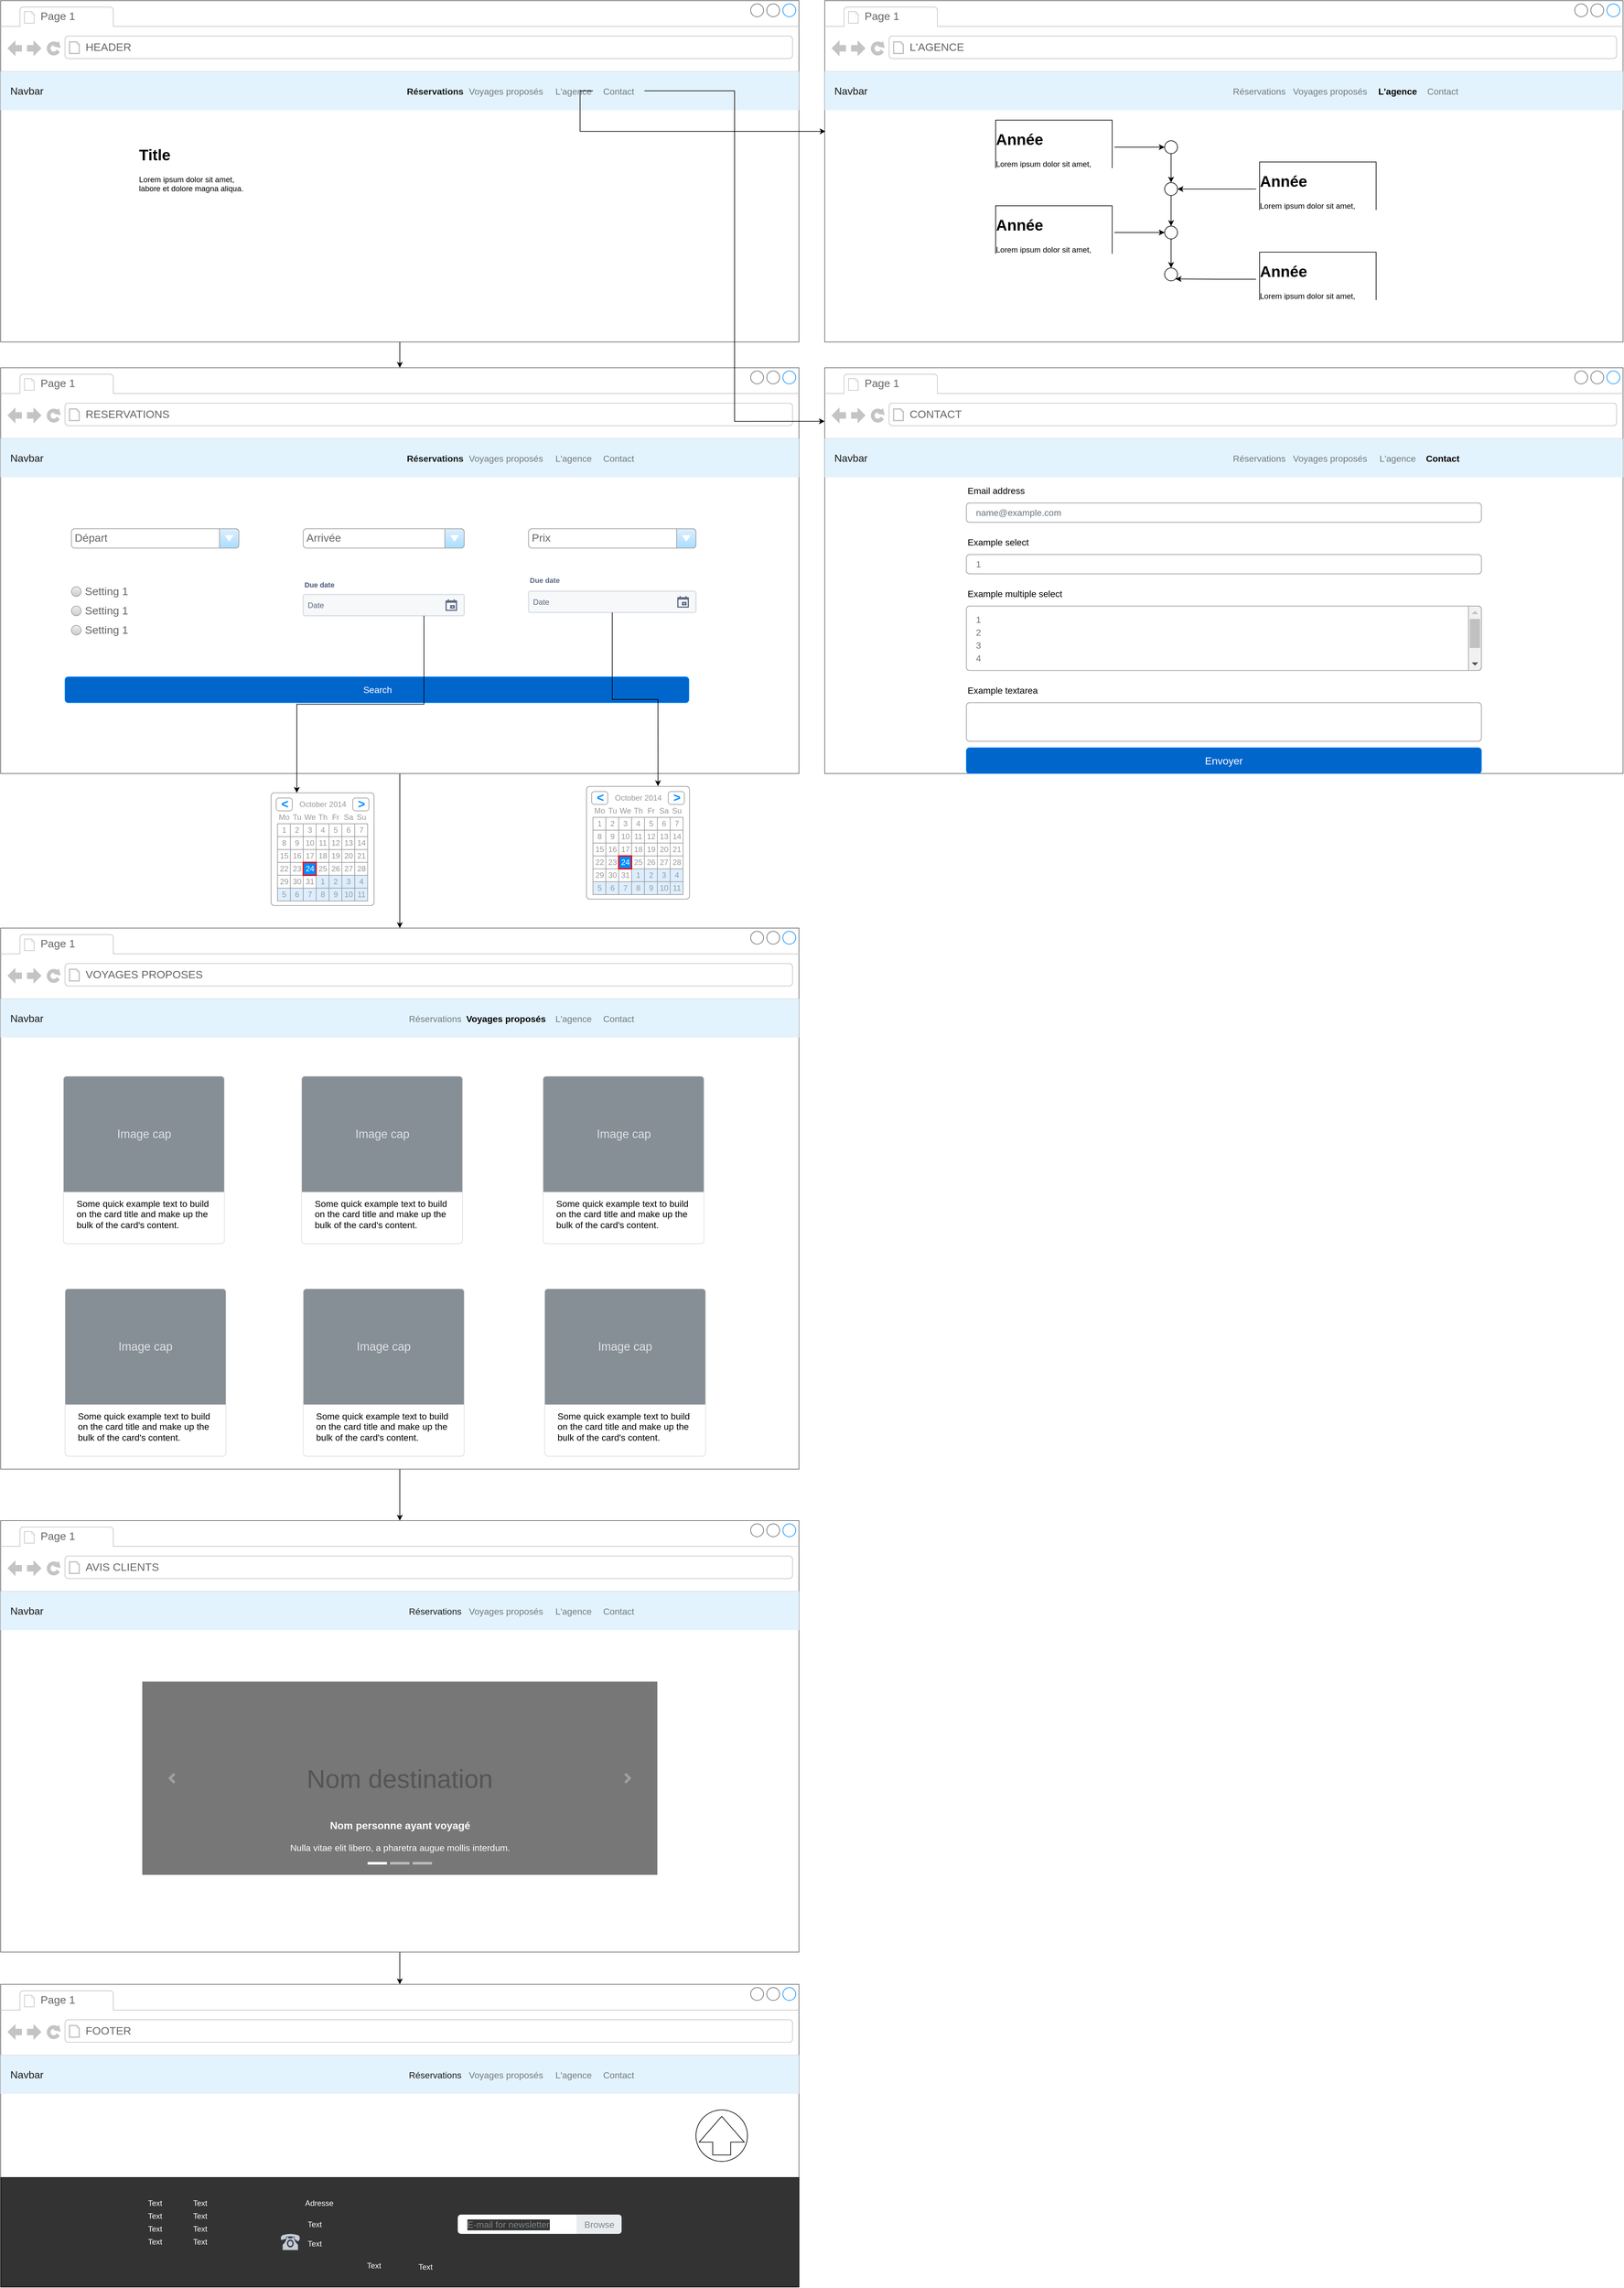 <mxfile version="13.8.8" type="github">
  <diagram name="Page-1" id="c9db0220-8083-56f3-ca83-edcdcd058819">
    <mxGraphModel dx="1673" dy="898" grid="1" gridSize="10" guides="1" tooltips="1" connect="1" arrows="1" fold="1" page="1" pageScale="1.5" pageWidth="826" pageHeight="1169" background="#ffffff" math="0" shadow="0">
      <root>
        <mxCell id="0" style=";html=1;" />
        <mxCell id="1" style=";html=1;" parent="0" />
        <mxCell id="EUb9MlbGdf1UFo7gAHsa-26" value="" style="edgeStyle=orthogonalEdgeStyle;rounded=0;orthogonalLoop=1;jettySize=auto;html=1;" parent="1" source="EUb9MlbGdf1UFo7gAHsa-1" target="EUb9MlbGdf1UFo7gAHsa-15" edge="1">
          <mxGeometry relative="1" as="geometry" />
        </mxCell>
        <mxCell id="EUb9MlbGdf1UFo7gAHsa-1" value="" style="strokeWidth=1;shadow=0;dashed=0;align=center;html=1;shape=mxgraph.mockup.containers.browserWindow;rSize=0;strokeColor=#666666;strokeColor2=#008cff;strokeColor3=#c4c4c4;mainText=,;recursiveResize=0;" parent="1" vertex="1">
          <mxGeometry x="40" width="1240" height="530" as="geometry" />
        </mxCell>
        <mxCell id="EUb9MlbGdf1UFo7gAHsa-2" value="Page 1" style="strokeWidth=1;shadow=0;dashed=0;align=center;html=1;shape=mxgraph.mockup.containers.anchor;fontSize=17;fontColor=#666666;align=left;" parent="EUb9MlbGdf1UFo7gAHsa-1" vertex="1">
          <mxGeometry x="60" y="12" width="110" height="26" as="geometry" />
        </mxCell>
        <mxCell id="EUb9MlbGdf1UFo7gAHsa-3" value="HEADER" style="strokeWidth=1;shadow=0;dashed=0;align=center;html=1;shape=mxgraph.mockup.containers.anchor;rSize=0;fontSize=17;fontColor=#666666;align=left;" parent="EUb9MlbGdf1UFo7gAHsa-1" vertex="1">
          <mxGeometry x="130" y="60" width="250" height="26" as="geometry" />
        </mxCell>
        <mxCell id="EUb9MlbGdf1UFo7gAHsa-4" value="Navbar" style="html=1;shadow=0;dashed=0;fillColor=#E3F3FD;strokeColor=none;fontSize=16;fontColor=#161819;align=left;spacing=15;" parent="EUb9MlbGdf1UFo7gAHsa-1" vertex="1">
          <mxGeometry y="110" width="1240" height="60" as="geometry" />
        </mxCell>
        <mxCell id="EUb9MlbGdf1UFo7gAHsa-5" value="Réservations" style="fillColor=none;strokeColor=none;fontSize=14;fontColor=#161819;align=center;fontStyle=1" parent="EUb9MlbGdf1UFo7gAHsa-4" vertex="1">
          <mxGeometry width="70" height="40" relative="1" as="geometry">
            <mxPoint x="640" y="10" as="offset" />
          </mxGeometry>
        </mxCell>
        <mxCell id="EUb9MlbGdf1UFo7gAHsa-6" value="Voyages proposés" style="fillColor=none;strokeColor=none;fontSize=14;fontColor=#71797E;align=center;" parent="EUb9MlbGdf1UFo7gAHsa-4" vertex="1">
          <mxGeometry width="70" height="40" relative="1" as="geometry">
            <mxPoint x="750" y="10" as="offset" />
          </mxGeometry>
        </mxCell>
        <mxCell id="EUb9MlbGdf1UFo7gAHsa-7" value="L&#39;agence" style="fillColor=none;strokeColor=none;fontSize=14;fontColor=#71797E;align=center;spacingRight=0;" parent="EUb9MlbGdf1UFo7gAHsa-4" vertex="1">
          <mxGeometry width="80" height="40" relative="1" as="geometry">
            <mxPoint x="850" y="10" as="offset" />
          </mxGeometry>
        </mxCell>
        <mxCell id="EUb9MlbGdf1UFo7gAHsa-8" value="Contact" style="fillColor=none;strokeColor=none;fontSize=14;fontColor=#71797E;align=center;" parent="EUb9MlbGdf1UFo7gAHsa-4" vertex="1">
          <mxGeometry width="80" height="40" relative="1" as="geometry">
            <mxPoint x="920" y="10" as="offset" />
          </mxGeometry>
        </mxCell>
        <mxCell id="EUb9MlbGdf1UFo7gAHsa-11" value="&lt;h1&gt;Title&lt;br&gt;&lt;/h1&gt;&lt;p&gt;Lorem ipsum dolor sit amet, labore et dolore magna aliqua.&lt;/p&gt;" style="text;html=1;strokeColor=none;fillColor=none;spacing=5;spacingTop=-20;whiteSpace=wrap;overflow=hidden;rounded=0;" parent="EUb9MlbGdf1UFo7gAHsa-1" vertex="1">
          <mxGeometry x="210" y="220" width="190" height="120" as="geometry" />
        </mxCell>
        <mxCell id="EUb9MlbGdf1UFo7gAHsa-13" value="" style="shape=image;html=1;verticalAlign=top;verticalLabelPosition=bottom;labelBackgroundColor=#ffffff;imageAspect=0;aspect=fixed;image=https://cdn4.iconfinder.com/data/icons/evil-icons-user-interface/64/picture-128.png" parent="EUb9MlbGdf1UFo7gAHsa-1" vertex="1">
          <mxGeometry x="390" y="160" width="320" height="320" as="geometry" />
        </mxCell>
        <mxCell id="EUb9MlbGdf1UFo7gAHsa-242" style="edgeStyle=orthogonalEdgeStyle;rounded=0;orthogonalLoop=1;jettySize=auto;html=1;fontColor=#FFFFFF;" parent="1" source="EUb9MlbGdf1UFo7gAHsa-15" target="EUb9MlbGdf1UFo7gAHsa-209" edge="1">
          <mxGeometry relative="1" as="geometry" />
        </mxCell>
        <mxCell id="EUb9MlbGdf1UFo7gAHsa-15" value="" style="strokeWidth=1;shadow=0;dashed=0;align=center;html=1;shape=mxgraph.mockup.containers.browserWindow;rSize=0;strokeColor=#666666;strokeColor2=#008cff;strokeColor3=#c4c4c4;mainText=,;recursiveResize=0;labelBackgroundColor=#0066CC;fontColor=#FFFFFF;" parent="1" vertex="1">
          <mxGeometry x="40" y="570" width="1240" height="630" as="geometry" />
        </mxCell>
        <mxCell id="EUb9MlbGdf1UFo7gAHsa-16" value="Page 1" style="strokeWidth=1;shadow=0;dashed=0;align=center;html=1;shape=mxgraph.mockup.containers.anchor;fontSize=17;fontColor=#666666;align=left;" parent="EUb9MlbGdf1UFo7gAHsa-15" vertex="1">
          <mxGeometry x="60" y="12" width="110" height="26" as="geometry" />
        </mxCell>
        <mxCell id="EUb9MlbGdf1UFo7gAHsa-17" value="RESERVATIONS" style="strokeWidth=1;shadow=0;dashed=0;align=center;html=1;shape=mxgraph.mockup.containers.anchor;rSize=0;fontSize=17;fontColor=#666666;align=left;" parent="EUb9MlbGdf1UFo7gAHsa-15" vertex="1">
          <mxGeometry x="130" y="60" width="250" height="26" as="geometry" />
        </mxCell>
        <mxCell id="EUb9MlbGdf1UFo7gAHsa-23" value="Search" style="html=1;shadow=0;dashed=0;shape=mxgraph.bootstrap.rrect;rSize=5;fontSize=14;strokeColor=#0085FC;fillColor=#0066CC;labelBackgroundColor=none;fontColor=#FFFFFF;" parent="EUb9MlbGdf1UFo7gAHsa-15" vertex="1">
          <mxGeometry x="1" width="969" height="40" relative="1" as="geometry">
            <mxPoint x="-1140" y="480" as="offset" />
          </mxGeometry>
        </mxCell>
        <mxCell id="EUb9MlbGdf1UFo7gAHsa-27" value="Navbar" style="html=1;shadow=0;dashed=0;fillColor=#E3F3FD;strokeColor=none;fontSize=16;fontColor=#161819;align=left;spacing=15;" parent="EUb9MlbGdf1UFo7gAHsa-15" vertex="1">
          <mxGeometry y="110" width="1240" height="60" as="geometry" />
        </mxCell>
        <mxCell id="EUb9MlbGdf1UFo7gAHsa-28" value="Réservations" style="fillColor=none;strokeColor=none;fontSize=14;fontColor=#161819;align=center;fontStyle=1" parent="EUb9MlbGdf1UFo7gAHsa-27" vertex="1">
          <mxGeometry width="70" height="40" relative="1" as="geometry">
            <mxPoint x="640" y="10" as="offset" />
          </mxGeometry>
        </mxCell>
        <mxCell id="EUb9MlbGdf1UFo7gAHsa-29" value="Voyages proposés" style="fillColor=none;strokeColor=none;fontSize=14;fontColor=#71797E;align=center;" parent="EUb9MlbGdf1UFo7gAHsa-27" vertex="1">
          <mxGeometry width="70" height="40" relative="1" as="geometry">
            <mxPoint x="750" y="10" as="offset" />
          </mxGeometry>
        </mxCell>
        <mxCell id="EUb9MlbGdf1UFo7gAHsa-30" value="L&#39;agence" style="fillColor=none;strokeColor=none;fontSize=14;fontColor=#71797E;align=center;spacingRight=0;" parent="EUb9MlbGdf1UFo7gAHsa-27" vertex="1">
          <mxGeometry width="80" height="40" relative="1" as="geometry">
            <mxPoint x="850" y="10" as="offset" />
          </mxGeometry>
        </mxCell>
        <mxCell id="EUb9MlbGdf1UFo7gAHsa-31" value="Contact" style="fillColor=none;strokeColor=none;fontSize=14;fontColor=#71797E;align=center;" parent="EUb9MlbGdf1UFo7gAHsa-27" vertex="1">
          <mxGeometry width="80" height="40" relative="1" as="geometry">
            <mxPoint x="920" y="10" as="offset" />
          </mxGeometry>
        </mxCell>
        <mxCell id="EUb9MlbGdf1UFo7gAHsa-194" value="Départ" style="strokeWidth=1;shadow=0;dashed=0;align=center;html=1;shape=mxgraph.mockup.forms.comboBox;strokeColor=#999999;fillColor=#ddeeff;align=left;fillColor2=#aaddff;mainText=;fontColor=#666666;fontSize=17;spacingLeft=3;" parent="EUb9MlbGdf1UFo7gAHsa-15" vertex="1">
          <mxGeometry x="110" y="250" width="260" height="30" as="geometry" />
        </mxCell>
        <mxCell id="EUb9MlbGdf1UFo7gAHsa-193" value="Arrivée" style="strokeWidth=1;shadow=0;dashed=0;align=center;html=1;shape=mxgraph.mockup.forms.comboBox;strokeColor=#999999;fillColor=#ddeeff;align=left;fillColor2=#aaddff;mainText=;fontColor=#666666;fontSize=17;spacingLeft=3;" parent="EUb9MlbGdf1UFo7gAHsa-15" vertex="1">
          <mxGeometry x="470" y="250" width="250" height="30" as="geometry" />
        </mxCell>
        <mxCell id="EUb9MlbGdf1UFo7gAHsa-192" value="Prix" style="strokeWidth=1;shadow=0;dashed=0;align=center;html=1;shape=mxgraph.mockup.forms.comboBox;strokeColor=#999999;fillColor=#ddeeff;align=left;fillColor2=#aaddff;mainText=;fontColor=#666666;fontSize=17;spacingLeft=3;" parent="EUb9MlbGdf1UFo7gAHsa-15" vertex="1">
          <mxGeometry x="820" y="250" width="260" height="30" as="geometry" />
        </mxCell>
        <mxCell id="EUb9MlbGdf1UFo7gAHsa-195" value="Setting 1" style="shape=ellipse;fillColor=#eeeeee;strokeColor=#999999;gradientColor=#cccccc;html=1;align=left;spacingLeft=4;fontSize=17;fontColor=#666666;labelPosition=right;shadow=0;" parent="EUb9MlbGdf1UFo7gAHsa-15" vertex="1">
          <mxGeometry x="110" y="340" width="15" height="15" as="geometry" />
        </mxCell>
        <mxCell id="EUb9MlbGdf1UFo7gAHsa-196" value="Setting 1" style="shape=ellipse;fillColor=#eeeeee;strokeColor=#999999;gradientColor=#cccccc;html=1;align=left;spacingLeft=4;fontSize=17;fontColor=#666666;labelPosition=right;shadow=0;" parent="EUb9MlbGdf1UFo7gAHsa-15" vertex="1">
          <mxGeometry x="110" y="370" width="15" height="15" as="geometry" />
        </mxCell>
        <mxCell id="EUb9MlbGdf1UFo7gAHsa-198" value="Setting 1" style="shape=ellipse;fillColor=#eeeeee;strokeColor=#999999;gradientColor=#cccccc;html=1;align=left;spacingLeft=4;fontSize=17;fontColor=#666666;labelPosition=right;shadow=0;" parent="EUb9MlbGdf1UFo7gAHsa-15" vertex="1">
          <mxGeometry x="110" y="400" width="15" height="15" as="geometry" />
        </mxCell>
        <mxCell id="EUb9MlbGdf1UFo7gAHsa-199" value="Due date" style="fillColor=none;strokeColor=none;html=1;fontSize=11;fontStyle=0;align=left;fontColor=#596780;fontStyle=1;fontSize=11" parent="EUb9MlbGdf1UFo7gAHsa-15" vertex="1">
          <mxGeometry x="470" y="327" width="240" height="20" as="geometry" />
        </mxCell>
        <mxCell id="EUb9MlbGdf1UFo7gAHsa-200" value="Date" style="rounded=1;arcSize=9;fillColor=#F7F8F9;align=left;spacingLeft=5;strokeColor=#DEE1E6;html=1;strokeWidth=2;fontColor=#596780;fontSize=12" parent="EUb9MlbGdf1UFo7gAHsa-15" vertex="1">
          <mxGeometry x="470" y="352" width="250" height="33" as="geometry" />
        </mxCell>
        <mxCell id="EUb9MlbGdf1UFo7gAHsa-201" value="" style="shape=mxgraph.gmdl.calendar;fillColor=#5A6881;strokeColor=none" parent="EUb9MlbGdf1UFo7gAHsa-200" vertex="1">
          <mxGeometry x="1" y="0.5" width="18" height="18" relative="1" as="geometry">
            <mxPoint x="-29" y="-9" as="offset" />
          </mxGeometry>
        </mxCell>
        <mxCell id="EUb9MlbGdf1UFo7gAHsa-203" value="Date" style="rounded=1;arcSize=9;fillColor=#F7F8F9;align=left;spacingLeft=5;strokeColor=#DEE1E6;html=1;strokeWidth=2;fontColor=#596780;fontSize=12" parent="EUb9MlbGdf1UFo7gAHsa-15" vertex="1">
          <mxGeometry x="820" y="347" width="260" height="33" as="geometry" />
        </mxCell>
        <mxCell id="EUb9MlbGdf1UFo7gAHsa-204" value="" style="shape=mxgraph.gmdl.calendar;fillColor=#5A6881;strokeColor=none" parent="EUb9MlbGdf1UFo7gAHsa-203" vertex="1">
          <mxGeometry x="1" y="0.5" width="18" height="18" relative="1" as="geometry">
            <mxPoint x="-29" y="-9" as="offset" />
          </mxGeometry>
        </mxCell>
        <mxCell id="EUb9MlbGdf1UFo7gAHsa-205" value="Due date" style="fillColor=none;strokeColor=none;html=1;fontSize=11;fontStyle=0;align=left;fontColor=#596780;fontStyle=1;fontSize=11" parent="EUb9MlbGdf1UFo7gAHsa-15" vertex="1">
          <mxGeometry x="820" y="320" width="240" height="20" as="geometry" />
        </mxCell>
        <mxCell id="EUb9MlbGdf1UFo7gAHsa-85" value="" style="strokeWidth=1;shadow=0;dashed=0;align=center;html=1;shape=mxgraph.mockup.forms.rrect;rSize=5;strokeColor=#999999;fillColor=#ffffff;" parent="1" vertex="1">
          <mxGeometry x="950" y="1220" width="160" height="175" as="geometry" />
        </mxCell>
        <mxCell id="EUb9MlbGdf1UFo7gAHsa-86" value="October 2014" style="strokeWidth=1;shadow=0;dashed=0;align=center;html=1;shape=mxgraph.mockup.forms.anchor;fontColor=#999999;" parent="EUb9MlbGdf1UFo7gAHsa-85" vertex="1">
          <mxGeometry x="30" y="8" width="100" height="20" as="geometry" />
        </mxCell>
        <mxCell id="EUb9MlbGdf1UFo7gAHsa-87" value="&lt;" style="strokeWidth=1;shadow=0;dashed=0;align=center;html=1;shape=mxgraph.mockup.forms.rrect;rSize=4;strokeColor=#999999;fontColor=#008cff;fontSize=19;fontStyle=1;" parent="EUb9MlbGdf1UFo7gAHsa-85" vertex="1">
          <mxGeometry x="8" y="8" width="25" height="20" as="geometry" />
        </mxCell>
        <mxCell id="EUb9MlbGdf1UFo7gAHsa-88" value="&gt;" style="strokeWidth=1;shadow=0;dashed=0;align=center;html=1;shape=mxgraph.mockup.forms.rrect;rSize=4;strokeColor=#999999;fontColor=#008cff;fontSize=19;fontStyle=1;" parent="EUb9MlbGdf1UFo7gAHsa-85" vertex="1">
          <mxGeometry x="127" y="8" width="25" height="20" as="geometry" />
        </mxCell>
        <mxCell id="EUb9MlbGdf1UFo7gAHsa-89" value="Mo" style="strokeWidth=1;shadow=0;dashed=0;align=center;html=1;shape=mxgraph.mockup.forms.anchor;fontColor=#999999;" parent="EUb9MlbGdf1UFo7gAHsa-85" vertex="1">
          <mxGeometry x="10" y="28" width="20" height="20" as="geometry" />
        </mxCell>
        <mxCell id="EUb9MlbGdf1UFo7gAHsa-90" value="Tu" style="strokeWidth=1;shadow=0;dashed=0;align=center;html=1;shape=mxgraph.mockup.forms.anchor;fontColor=#999999;" parent="EUb9MlbGdf1UFo7gAHsa-85" vertex="1">
          <mxGeometry x="30" y="28" width="20" height="20" as="geometry" />
        </mxCell>
        <mxCell id="EUb9MlbGdf1UFo7gAHsa-91" value="We" style="strokeWidth=1;shadow=0;dashed=0;align=center;html=1;shape=mxgraph.mockup.forms.anchor;fontColor=#999999;" parent="EUb9MlbGdf1UFo7gAHsa-85" vertex="1">
          <mxGeometry x="50" y="28" width="20" height="20" as="geometry" />
        </mxCell>
        <mxCell id="EUb9MlbGdf1UFo7gAHsa-92" value="Th" style="strokeWidth=1;shadow=0;dashed=0;align=center;html=1;shape=mxgraph.mockup.forms.anchor;fontColor=#999999;" parent="EUb9MlbGdf1UFo7gAHsa-85" vertex="1">
          <mxGeometry x="70" y="28" width="20" height="20" as="geometry" />
        </mxCell>
        <mxCell id="EUb9MlbGdf1UFo7gAHsa-93" value="Fr" style="strokeWidth=1;shadow=0;dashed=0;align=center;html=1;shape=mxgraph.mockup.forms.anchor;fontColor=#999999;" parent="EUb9MlbGdf1UFo7gAHsa-85" vertex="1">
          <mxGeometry x="90" y="28" width="20" height="20" as="geometry" />
        </mxCell>
        <mxCell id="EUb9MlbGdf1UFo7gAHsa-94" value="Sa" style="strokeWidth=1;shadow=0;dashed=0;align=center;html=1;shape=mxgraph.mockup.forms.anchor;fontColor=#999999;" parent="EUb9MlbGdf1UFo7gAHsa-85" vertex="1">
          <mxGeometry x="110" y="28" width="20" height="20" as="geometry" />
        </mxCell>
        <mxCell id="EUb9MlbGdf1UFo7gAHsa-95" value="Su" style="strokeWidth=1;shadow=0;dashed=0;align=center;html=1;shape=mxgraph.mockup.forms.anchor;fontColor=#999999;" parent="EUb9MlbGdf1UFo7gAHsa-85" vertex="1">
          <mxGeometry x="130" y="28" width="20" height="20" as="geometry" />
        </mxCell>
        <mxCell id="EUb9MlbGdf1UFo7gAHsa-96" value="1" style="strokeWidth=1;shadow=0;dashed=0;align=center;html=1;shape=mxgraph.mockup.forms.rrect;rSize=0;strokeColor=#999999;fontColor=#999999;" parent="EUb9MlbGdf1UFo7gAHsa-85" vertex="1">
          <mxGeometry x="10" y="48" width="20" height="20" as="geometry" />
        </mxCell>
        <mxCell id="EUb9MlbGdf1UFo7gAHsa-97" value="2" style="strokeWidth=1;shadow=0;dashed=0;align=center;html=1;shape=mxgraph.mockup.forms.rrect;rSize=0;strokeColor=#999999;fontColor=#999999;" parent="EUb9MlbGdf1UFo7gAHsa-85" vertex="1">
          <mxGeometry x="30" y="48" width="20" height="20" as="geometry" />
        </mxCell>
        <mxCell id="EUb9MlbGdf1UFo7gAHsa-98" value="3" style="strokeWidth=1;shadow=0;dashed=0;align=center;html=1;shape=mxgraph.mockup.forms.rrect;rSize=0;strokeColor=#999999;fontColor=#999999;" parent="EUb9MlbGdf1UFo7gAHsa-85" vertex="1">
          <mxGeometry x="50" y="48" width="20" height="20" as="geometry" />
        </mxCell>
        <mxCell id="EUb9MlbGdf1UFo7gAHsa-99" value="4" style="strokeWidth=1;shadow=0;dashed=0;align=center;html=1;shape=mxgraph.mockup.forms.rrect;rSize=0;strokeColor=#999999;fontColor=#999999;" parent="EUb9MlbGdf1UFo7gAHsa-85" vertex="1">
          <mxGeometry x="70" y="48" width="20" height="20" as="geometry" />
        </mxCell>
        <mxCell id="EUb9MlbGdf1UFo7gAHsa-100" value="5" style="strokeWidth=1;shadow=0;dashed=0;align=center;html=1;shape=mxgraph.mockup.forms.rrect;rSize=0;strokeColor=#999999;fontColor=#999999;" parent="EUb9MlbGdf1UFo7gAHsa-85" vertex="1">
          <mxGeometry x="90" y="48" width="20" height="20" as="geometry" />
        </mxCell>
        <mxCell id="EUb9MlbGdf1UFo7gAHsa-101" value="6" style="strokeWidth=1;shadow=0;dashed=0;align=center;html=1;shape=mxgraph.mockup.forms.rrect;rSize=0;strokeColor=#999999;fontColor=#999999;" parent="EUb9MlbGdf1UFo7gAHsa-85" vertex="1">
          <mxGeometry x="110" y="48" width="20" height="20" as="geometry" />
        </mxCell>
        <mxCell id="EUb9MlbGdf1UFo7gAHsa-102" value="7" style="strokeWidth=1;shadow=0;dashed=0;align=center;html=1;shape=mxgraph.mockup.forms.rrect;rSize=0;strokeColor=#999999;fontColor=#999999;" parent="EUb9MlbGdf1UFo7gAHsa-85" vertex="1">
          <mxGeometry x="130" y="48" width="20" height="20" as="geometry" />
        </mxCell>
        <mxCell id="EUb9MlbGdf1UFo7gAHsa-103" value="8" style="strokeWidth=1;shadow=0;dashed=0;align=center;html=1;shape=mxgraph.mockup.forms.rrect;rSize=0;strokeColor=#999999;fontColor=#999999;" parent="EUb9MlbGdf1UFo7gAHsa-85" vertex="1">
          <mxGeometry x="10" y="68" width="20" height="20" as="geometry" />
        </mxCell>
        <mxCell id="EUb9MlbGdf1UFo7gAHsa-104" value="9" style="strokeWidth=1;shadow=0;dashed=0;align=center;html=1;shape=mxgraph.mockup.forms.rrect;rSize=0;strokeColor=#999999;fontColor=#999999;" parent="EUb9MlbGdf1UFo7gAHsa-85" vertex="1">
          <mxGeometry x="30" y="68" width="20" height="20" as="geometry" />
        </mxCell>
        <mxCell id="EUb9MlbGdf1UFo7gAHsa-105" value="10" style="strokeWidth=1;shadow=0;dashed=0;align=center;html=1;shape=mxgraph.mockup.forms.rrect;rSize=0;strokeColor=#999999;fontColor=#999999;" parent="EUb9MlbGdf1UFo7gAHsa-85" vertex="1">
          <mxGeometry x="50" y="68" width="20" height="20" as="geometry" />
        </mxCell>
        <mxCell id="EUb9MlbGdf1UFo7gAHsa-106" value="11" style="strokeWidth=1;shadow=0;dashed=0;align=center;html=1;shape=mxgraph.mockup.forms.rrect;rSize=0;strokeColor=#999999;fontColor=#999999;" parent="EUb9MlbGdf1UFo7gAHsa-85" vertex="1">
          <mxGeometry x="70" y="68" width="20" height="20" as="geometry" />
        </mxCell>
        <mxCell id="EUb9MlbGdf1UFo7gAHsa-107" value="12" style="strokeWidth=1;shadow=0;dashed=0;align=center;html=1;shape=mxgraph.mockup.forms.rrect;rSize=0;strokeColor=#999999;fontColor=#999999;" parent="EUb9MlbGdf1UFo7gAHsa-85" vertex="1">
          <mxGeometry x="90" y="68" width="20" height="20" as="geometry" />
        </mxCell>
        <mxCell id="EUb9MlbGdf1UFo7gAHsa-108" value="13" style="strokeWidth=1;shadow=0;dashed=0;align=center;html=1;shape=mxgraph.mockup.forms.rrect;rSize=0;strokeColor=#999999;fontColor=#999999;" parent="EUb9MlbGdf1UFo7gAHsa-85" vertex="1">
          <mxGeometry x="110" y="68" width="20" height="20" as="geometry" />
        </mxCell>
        <mxCell id="EUb9MlbGdf1UFo7gAHsa-109" value="14" style="strokeWidth=1;shadow=0;dashed=0;align=center;html=1;shape=mxgraph.mockup.forms.rrect;rSize=0;strokeColor=#999999;fontColor=#999999;" parent="EUb9MlbGdf1UFo7gAHsa-85" vertex="1">
          <mxGeometry x="130" y="68" width="20" height="20" as="geometry" />
        </mxCell>
        <mxCell id="EUb9MlbGdf1UFo7gAHsa-110" value="15" style="strokeWidth=1;shadow=0;dashed=0;align=center;html=1;shape=mxgraph.mockup.forms.rrect;rSize=0;strokeColor=#999999;fontColor=#999999;" parent="EUb9MlbGdf1UFo7gAHsa-85" vertex="1">
          <mxGeometry x="10" y="88" width="20" height="20" as="geometry" />
        </mxCell>
        <mxCell id="EUb9MlbGdf1UFo7gAHsa-111" value="16" style="strokeWidth=1;shadow=0;dashed=0;align=center;html=1;shape=mxgraph.mockup.forms.rrect;rSize=0;strokeColor=#999999;fontColor=#999999;" parent="EUb9MlbGdf1UFo7gAHsa-85" vertex="1">
          <mxGeometry x="30" y="88" width="20" height="20" as="geometry" />
        </mxCell>
        <mxCell id="EUb9MlbGdf1UFo7gAHsa-112" value="17" style="strokeWidth=1;shadow=0;dashed=0;align=center;html=1;shape=mxgraph.mockup.forms.rrect;rSize=0;strokeColor=#999999;fontColor=#999999;" parent="EUb9MlbGdf1UFo7gAHsa-85" vertex="1">
          <mxGeometry x="50" y="88" width="20" height="20" as="geometry" />
        </mxCell>
        <mxCell id="EUb9MlbGdf1UFo7gAHsa-113" value="18" style="strokeWidth=1;shadow=0;dashed=0;align=center;html=1;shape=mxgraph.mockup.forms.rrect;rSize=0;strokeColor=#999999;fontColor=#999999;" parent="EUb9MlbGdf1UFo7gAHsa-85" vertex="1">
          <mxGeometry x="70" y="88" width="20" height="20" as="geometry" />
        </mxCell>
        <mxCell id="EUb9MlbGdf1UFo7gAHsa-114" value="19" style="strokeWidth=1;shadow=0;dashed=0;align=center;html=1;shape=mxgraph.mockup.forms.rrect;rSize=0;strokeColor=#999999;fontColor=#999999;" parent="EUb9MlbGdf1UFo7gAHsa-85" vertex="1">
          <mxGeometry x="90" y="88" width="20" height="20" as="geometry" />
        </mxCell>
        <mxCell id="EUb9MlbGdf1UFo7gAHsa-115" value="20" style="strokeWidth=1;shadow=0;dashed=0;align=center;html=1;shape=mxgraph.mockup.forms.rrect;rSize=0;strokeColor=#999999;fontColor=#999999;" parent="EUb9MlbGdf1UFo7gAHsa-85" vertex="1">
          <mxGeometry x="110" y="88" width="20" height="20" as="geometry" />
        </mxCell>
        <mxCell id="EUb9MlbGdf1UFo7gAHsa-116" value="21" style="strokeWidth=1;shadow=0;dashed=0;align=center;html=1;shape=mxgraph.mockup.forms.rrect;rSize=0;strokeColor=#999999;fontColor=#999999;" parent="EUb9MlbGdf1UFo7gAHsa-85" vertex="1">
          <mxGeometry x="130" y="88" width="20" height="20" as="geometry" />
        </mxCell>
        <mxCell id="EUb9MlbGdf1UFo7gAHsa-117" value="22" style="strokeWidth=1;shadow=0;dashed=0;align=center;html=1;shape=mxgraph.mockup.forms.rrect;rSize=0;strokeColor=#999999;fontColor=#999999;" parent="EUb9MlbGdf1UFo7gAHsa-85" vertex="1">
          <mxGeometry x="10" y="108" width="20" height="20" as="geometry" />
        </mxCell>
        <mxCell id="EUb9MlbGdf1UFo7gAHsa-118" value="23" style="strokeWidth=1;shadow=0;dashed=0;align=center;html=1;shape=mxgraph.mockup.forms.rrect;rSize=0;strokeColor=#999999;fontColor=#999999;" parent="EUb9MlbGdf1UFo7gAHsa-85" vertex="1">
          <mxGeometry x="30" y="108" width="20" height="20" as="geometry" />
        </mxCell>
        <mxCell id="EUb9MlbGdf1UFo7gAHsa-119" value="25" style="strokeWidth=1;shadow=0;dashed=0;align=center;html=1;shape=mxgraph.mockup.forms.rrect;rSize=0;strokeColor=#999999;fontColor=#999999;" parent="EUb9MlbGdf1UFo7gAHsa-85" vertex="1">
          <mxGeometry x="70" y="108" width="20" height="20" as="geometry" />
        </mxCell>
        <mxCell id="EUb9MlbGdf1UFo7gAHsa-120" value="26" style="strokeWidth=1;shadow=0;dashed=0;align=center;html=1;shape=mxgraph.mockup.forms.rrect;rSize=0;strokeColor=#999999;fontColor=#999999;" parent="EUb9MlbGdf1UFo7gAHsa-85" vertex="1">
          <mxGeometry x="90" y="108" width="20" height="20" as="geometry" />
        </mxCell>
        <mxCell id="EUb9MlbGdf1UFo7gAHsa-121" value="27" style="strokeWidth=1;shadow=0;dashed=0;align=center;html=1;shape=mxgraph.mockup.forms.rrect;rSize=0;strokeColor=#999999;fontColor=#999999;" parent="EUb9MlbGdf1UFo7gAHsa-85" vertex="1">
          <mxGeometry x="110" y="108" width="20" height="20" as="geometry" />
        </mxCell>
        <mxCell id="EUb9MlbGdf1UFo7gAHsa-122" value="28" style="strokeWidth=1;shadow=0;dashed=0;align=center;html=1;shape=mxgraph.mockup.forms.rrect;rSize=0;strokeColor=#999999;fontColor=#999999;" parent="EUb9MlbGdf1UFo7gAHsa-85" vertex="1">
          <mxGeometry x="130" y="108" width="20" height="20" as="geometry" />
        </mxCell>
        <mxCell id="EUb9MlbGdf1UFo7gAHsa-123" value="29" style="strokeWidth=1;shadow=0;dashed=0;align=center;html=1;shape=mxgraph.mockup.forms.rrect;rSize=0;strokeColor=#999999;fontColor=#999999;" parent="EUb9MlbGdf1UFo7gAHsa-85" vertex="1">
          <mxGeometry x="10" y="128" width="20" height="20" as="geometry" />
        </mxCell>
        <mxCell id="EUb9MlbGdf1UFo7gAHsa-124" value="30" style="strokeWidth=1;shadow=0;dashed=0;align=center;html=1;shape=mxgraph.mockup.forms.rrect;rSize=0;strokeColor=#999999;fontColor=#999999;" parent="EUb9MlbGdf1UFo7gAHsa-85" vertex="1">
          <mxGeometry x="30" y="128" width="20" height="20" as="geometry" />
        </mxCell>
        <mxCell id="EUb9MlbGdf1UFo7gAHsa-125" value="31" style="strokeWidth=1;shadow=0;dashed=0;align=center;html=1;shape=mxgraph.mockup.forms.rrect;rSize=0;strokeColor=#999999;fontColor=#999999;" parent="EUb9MlbGdf1UFo7gAHsa-85" vertex="1">
          <mxGeometry x="50" y="128" width="20" height="20" as="geometry" />
        </mxCell>
        <mxCell id="EUb9MlbGdf1UFo7gAHsa-126" value="1" style="strokeWidth=1;shadow=0;dashed=0;align=center;html=1;shape=mxgraph.mockup.forms.rrect;rSize=0;strokeColor=#999999;fontColor=#999999;fillColor=#ddeeff;" parent="EUb9MlbGdf1UFo7gAHsa-85" vertex="1">
          <mxGeometry x="70" y="128" width="20" height="20" as="geometry" />
        </mxCell>
        <mxCell id="EUb9MlbGdf1UFo7gAHsa-127" value="2" style="strokeWidth=1;shadow=0;dashed=0;align=center;html=1;shape=mxgraph.mockup.forms.rrect;rSize=0;strokeColor=#999999;fontColor=#999999;fillColor=#ddeeff;" parent="EUb9MlbGdf1UFo7gAHsa-85" vertex="1">
          <mxGeometry x="90" y="128" width="20" height="20" as="geometry" />
        </mxCell>
        <mxCell id="EUb9MlbGdf1UFo7gAHsa-128" value="3" style="strokeWidth=1;shadow=0;dashed=0;align=center;html=1;shape=mxgraph.mockup.forms.rrect;rSize=0;strokeColor=#999999;fontColor=#999999;fillColor=#ddeeff;" parent="EUb9MlbGdf1UFo7gAHsa-85" vertex="1">
          <mxGeometry x="110" y="128" width="20" height="20" as="geometry" />
        </mxCell>
        <mxCell id="EUb9MlbGdf1UFo7gAHsa-129" value="4" style="strokeWidth=1;shadow=0;dashed=0;align=center;html=1;shape=mxgraph.mockup.forms.rrect;rSize=0;strokeColor=#999999;fontColor=#999999;fillColor=#ddeeff;" parent="EUb9MlbGdf1UFo7gAHsa-85" vertex="1">
          <mxGeometry x="130" y="128" width="20" height="20" as="geometry" />
        </mxCell>
        <mxCell id="EUb9MlbGdf1UFo7gAHsa-130" value="5" style="strokeWidth=1;shadow=0;dashed=0;align=center;html=1;shape=mxgraph.mockup.forms.rrect;rSize=0;strokeColor=#999999;fontColor=#999999;fillColor=#ddeeff;" parent="EUb9MlbGdf1UFo7gAHsa-85" vertex="1">
          <mxGeometry x="10" y="148" width="20" height="20" as="geometry" />
        </mxCell>
        <mxCell id="EUb9MlbGdf1UFo7gAHsa-131" value="6" style="strokeWidth=1;shadow=0;dashed=0;align=center;html=1;shape=mxgraph.mockup.forms.rrect;rSize=0;strokeColor=#999999;fontColor=#999999;fillColor=#ddeeff;" parent="EUb9MlbGdf1UFo7gAHsa-85" vertex="1">
          <mxGeometry x="30" y="148" width="20" height="20" as="geometry" />
        </mxCell>
        <mxCell id="EUb9MlbGdf1UFo7gAHsa-132" value="7" style="strokeWidth=1;shadow=0;dashed=0;align=center;html=1;shape=mxgraph.mockup.forms.rrect;rSize=0;strokeColor=#999999;fontColor=#999999;fillColor=#ddeeff;" parent="EUb9MlbGdf1UFo7gAHsa-85" vertex="1">
          <mxGeometry x="50" y="148" width="20" height="20" as="geometry" />
        </mxCell>
        <mxCell id="EUb9MlbGdf1UFo7gAHsa-133" value="8" style="strokeWidth=1;shadow=0;dashed=0;align=center;html=1;shape=mxgraph.mockup.forms.rrect;rSize=0;strokeColor=#999999;fontColor=#999999;fillColor=#ddeeff;" parent="EUb9MlbGdf1UFo7gAHsa-85" vertex="1">
          <mxGeometry x="70" y="148" width="20" height="20" as="geometry" />
        </mxCell>
        <mxCell id="EUb9MlbGdf1UFo7gAHsa-134" value="9" style="strokeWidth=1;shadow=0;dashed=0;align=center;html=1;shape=mxgraph.mockup.forms.rrect;rSize=0;strokeColor=#999999;fontColor=#999999;fillColor=#ddeeff;" parent="EUb9MlbGdf1UFo7gAHsa-85" vertex="1">
          <mxGeometry x="90" y="148" width="20" height="20" as="geometry" />
        </mxCell>
        <mxCell id="EUb9MlbGdf1UFo7gAHsa-135" value="10" style="strokeWidth=1;shadow=0;dashed=0;align=center;html=1;shape=mxgraph.mockup.forms.rrect;rSize=0;strokeColor=#999999;fontColor=#999999;fillColor=#ddeeff;" parent="EUb9MlbGdf1UFo7gAHsa-85" vertex="1">
          <mxGeometry x="110" y="148" width="20" height="20" as="geometry" />
        </mxCell>
        <mxCell id="EUb9MlbGdf1UFo7gAHsa-136" value="11" style="strokeWidth=1;shadow=0;dashed=0;align=center;html=1;shape=mxgraph.mockup.forms.rrect;rSize=0;strokeColor=#999999;fontColor=#999999;fillColor=#ddeeff;" parent="EUb9MlbGdf1UFo7gAHsa-85" vertex="1">
          <mxGeometry x="130" y="148" width="20" height="20" as="geometry" />
        </mxCell>
        <mxCell id="EUb9MlbGdf1UFo7gAHsa-137" value="24" style="strokeWidth=1;shadow=0;dashed=0;align=center;html=1;shape=mxgraph.mockup.forms.rrect;rSize=0;strokeColor=#ff0000;fontColor=#ffffff;strokeWidth=2;fillColor=#008cff;" parent="EUb9MlbGdf1UFo7gAHsa-85" vertex="1">
          <mxGeometry x="50" y="108" width="20" height="20" as="geometry" />
        </mxCell>
        <mxCell id="EUb9MlbGdf1UFo7gAHsa-202" value="Due date" style="fillColor=none;strokeColor=none;html=1;fontSize=11;fontStyle=0;align=left;fontColor=#596780;fontStyle=1;fontSize=11" parent="1" vertex="1">
          <mxGeometry x="510" y="897" width="240" height="20" as="geometry" />
        </mxCell>
        <mxCell id="EUb9MlbGdf1UFo7gAHsa-32" value="" style="strokeWidth=1;shadow=0;dashed=0;align=center;html=1;shape=mxgraph.mockup.forms.rrect;rSize=5;strokeColor=#999999;fillColor=#ffffff;" parent="1" vertex="1">
          <mxGeometry x="460" y="1230" width="160" height="175" as="geometry" />
        </mxCell>
        <mxCell id="EUb9MlbGdf1UFo7gAHsa-33" value="October 2014" style="strokeWidth=1;shadow=0;dashed=0;align=center;html=1;shape=mxgraph.mockup.forms.anchor;fontColor=#999999;" parent="EUb9MlbGdf1UFo7gAHsa-32" vertex="1">
          <mxGeometry x="30" y="8" width="100" height="20" as="geometry" />
        </mxCell>
        <mxCell id="EUb9MlbGdf1UFo7gAHsa-34" value="&lt;" style="strokeWidth=1;shadow=0;dashed=0;align=center;html=1;shape=mxgraph.mockup.forms.rrect;rSize=4;strokeColor=#999999;fontColor=#008cff;fontSize=19;fontStyle=1;" parent="EUb9MlbGdf1UFo7gAHsa-32" vertex="1">
          <mxGeometry x="8" y="8" width="25" height="20" as="geometry" />
        </mxCell>
        <mxCell id="EUb9MlbGdf1UFo7gAHsa-35" value="&gt;" style="strokeWidth=1;shadow=0;dashed=0;align=center;html=1;shape=mxgraph.mockup.forms.rrect;rSize=4;strokeColor=#999999;fontColor=#008cff;fontSize=19;fontStyle=1;" parent="EUb9MlbGdf1UFo7gAHsa-32" vertex="1">
          <mxGeometry x="127" y="8" width="25" height="20" as="geometry" />
        </mxCell>
        <mxCell id="EUb9MlbGdf1UFo7gAHsa-36" value="Mo" style="strokeWidth=1;shadow=0;dashed=0;align=center;html=1;shape=mxgraph.mockup.forms.anchor;fontColor=#999999;" parent="EUb9MlbGdf1UFo7gAHsa-32" vertex="1">
          <mxGeometry x="10" y="28" width="20" height="20" as="geometry" />
        </mxCell>
        <mxCell id="EUb9MlbGdf1UFo7gAHsa-37" value="Tu" style="strokeWidth=1;shadow=0;dashed=0;align=center;html=1;shape=mxgraph.mockup.forms.anchor;fontColor=#999999;" parent="EUb9MlbGdf1UFo7gAHsa-32" vertex="1">
          <mxGeometry x="30" y="28" width="20" height="20" as="geometry" />
        </mxCell>
        <mxCell id="EUb9MlbGdf1UFo7gAHsa-38" value="We" style="strokeWidth=1;shadow=0;dashed=0;align=center;html=1;shape=mxgraph.mockup.forms.anchor;fontColor=#999999;" parent="EUb9MlbGdf1UFo7gAHsa-32" vertex="1">
          <mxGeometry x="50" y="28" width="20" height="20" as="geometry" />
        </mxCell>
        <mxCell id="EUb9MlbGdf1UFo7gAHsa-39" value="Th" style="strokeWidth=1;shadow=0;dashed=0;align=center;html=1;shape=mxgraph.mockup.forms.anchor;fontColor=#999999;" parent="EUb9MlbGdf1UFo7gAHsa-32" vertex="1">
          <mxGeometry x="70" y="28" width="20" height="20" as="geometry" />
        </mxCell>
        <mxCell id="EUb9MlbGdf1UFo7gAHsa-40" value="Fr" style="strokeWidth=1;shadow=0;dashed=0;align=center;html=1;shape=mxgraph.mockup.forms.anchor;fontColor=#999999;" parent="EUb9MlbGdf1UFo7gAHsa-32" vertex="1">
          <mxGeometry x="90" y="28" width="20" height="20" as="geometry" />
        </mxCell>
        <mxCell id="EUb9MlbGdf1UFo7gAHsa-41" value="Sa" style="strokeWidth=1;shadow=0;dashed=0;align=center;html=1;shape=mxgraph.mockup.forms.anchor;fontColor=#999999;" parent="EUb9MlbGdf1UFo7gAHsa-32" vertex="1">
          <mxGeometry x="110" y="28" width="20" height="20" as="geometry" />
        </mxCell>
        <mxCell id="EUb9MlbGdf1UFo7gAHsa-42" value="Su" style="strokeWidth=1;shadow=0;dashed=0;align=center;html=1;shape=mxgraph.mockup.forms.anchor;fontColor=#999999;" parent="EUb9MlbGdf1UFo7gAHsa-32" vertex="1">
          <mxGeometry x="130" y="28" width="20" height="20" as="geometry" />
        </mxCell>
        <mxCell id="EUb9MlbGdf1UFo7gAHsa-43" value="1" style="strokeWidth=1;shadow=0;dashed=0;align=center;html=1;shape=mxgraph.mockup.forms.rrect;rSize=0;strokeColor=#999999;fontColor=#999999;" parent="EUb9MlbGdf1UFo7gAHsa-32" vertex="1">
          <mxGeometry x="10" y="48" width="20" height="20" as="geometry" />
        </mxCell>
        <mxCell id="EUb9MlbGdf1UFo7gAHsa-44" value="2" style="strokeWidth=1;shadow=0;dashed=0;align=center;html=1;shape=mxgraph.mockup.forms.rrect;rSize=0;strokeColor=#999999;fontColor=#999999;" parent="EUb9MlbGdf1UFo7gAHsa-32" vertex="1">
          <mxGeometry x="30" y="48" width="20" height="20" as="geometry" />
        </mxCell>
        <mxCell id="EUb9MlbGdf1UFo7gAHsa-45" value="3" style="strokeWidth=1;shadow=0;dashed=0;align=center;html=1;shape=mxgraph.mockup.forms.rrect;rSize=0;strokeColor=#999999;fontColor=#999999;" parent="EUb9MlbGdf1UFo7gAHsa-32" vertex="1">
          <mxGeometry x="50" y="48" width="20" height="20" as="geometry" />
        </mxCell>
        <mxCell id="EUb9MlbGdf1UFo7gAHsa-46" value="4" style="strokeWidth=1;shadow=0;dashed=0;align=center;html=1;shape=mxgraph.mockup.forms.rrect;rSize=0;strokeColor=#999999;fontColor=#999999;" parent="EUb9MlbGdf1UFo7gAHsa-32" vertex="1">
          <mxGeometry x="70" y="48" width="20" height="20" as="geometry" />
        </mxCell>
        <mxCell id="EUb9MlbGdf1UFo7gAHsa-47" value="5" style="strokeWidth=1;shadow=0;dashed=0;align=center;html=1;shape=mxgraph.mockup.forms.rrect;rSize=0;strokeColor=#999999;fontColor=#999999;" parent="EUb9MlbGdf1UFo7gAHsa-32" vertex="1">
          <mxGeometry x="90" y="48" width="20" height="20" as="geometry" />
        </mxCell>
        <mxCell id="EUb9MlbGdf1UFo7gAHsa-48" value="6" style="strokeWidth=1;shadow=0;dashed=0;align=center;html=1;shape=mxgraph.mockup.forms.rrect;rSize=0;strokeColor=#999999;fontColor=#999999;" parent="EUb9MlbGdf1UFo7gAHsa-32" vertex="1">
          <mxGeometry x="110" y="48" width="20" height="20" as="geometry" />
        </mxCell>
        <mxCell id="EUb9MlbGdf1UFo7gAHsa-49" value="7" style="strokeWidth=1;shadow=0;dashed=0;align=center;html=1;shape=mxgraph.mockup.forms.rrect;rSize=0;strokeColor=#999999;fontColor=#999999;" parent="EUb9MlbGdf1UFo7gAHsa-32" vertex="1">
          <mxGeometry x="130" y="48" width="20" height="20" as="geometry" />
        </mxCell>
        <mxCell id="EUb9MlbGdf1UFo7gAHsa-50" value="8" style="strokeWidth=1;shadow=0;dashed=0;align=center;html=1;shape=mxgraph.mockup.forms.rrect;rSize=0;strokeColor=#999999;fontColor=#999999;" parent="EUb9MlbGdf1UFo7gAHsa-32" vertex="1">
          <mxGeometry x="10" y="68" width="20" height="20" as="geometry" />
        </mxCell>
        <mxCell id="EUb9MlbGdf1UFo7gAHsa-51" value="9" style="strokeWidth=1;shadow=0;dashed=0;align=center;html=1;shape=mxgraph.mockup.forms.rrect;rSize=0;strokeColor=#999999;fontColor=#999999;" parent="EUb9MlbGdf1UFo7gAHsa-32" vertex="1">
          <mxGeometry x="30" y="68" width="20" height="20" as="geometry" />
        </mxCell>
        <mxCell id="EUb9MlbGdf1UFo7gAHsa-52" value="10" style="strokeWidth=1;shadow=0;dashed=0;align=center;html=1;shape=mxgraph.mockup.forms.rrect;rSize=0;strokeColor=#999999;fontColor=#999999;" parent="EUb9MlbGdf1UFo7gAHsa-32" vertex="1">
          <mxGeometry x="50" y="68" width="20" height="20" as="geometry" />
        </mxCell>
        <mxCell id="EUb9MlbGdf1UFo7gAHsa-53" value="11" style="strokeWidth=1;shadow=0;dashed=0;align=center;html=1;shape=mxgraph.mockup.forms.rrect;rSize=0;strokeColor=#999999;fontColor=#999999;" parent="EUb9MlbGdf1UFo7gAHsa-32" vertex="1">
          <mxGeometry x="70" y="68" width="20" height="20" as="geometry" />
        </mxCell>
        <mxCell id="EUb9MlbGdf1UFo7gAHsa-54" value="12" style="strokeWidth=1;shadow=0;dashed=0;align=center;html=1;shape=mxgraph.mockup.forms.rrect;rSize=0;strokeColor=#999999;fontColor=#999999;" parent="EUb9MlbGdf1UFo7gAHsa-32" vertex="1">
          <mxGeometry x="90" y="68" width="20" height="20" as="geometry" />
        </mxCell>
        <mxCell id="EUb9MlbGdf1UFo7gAHsa-55" value="13" style="strokeWidth=1;shadow=0;dashed=0;align=center;html=1;shape=mxgraph.mockup.forms.rrect;rSize=0;strokeColor=#999999;fontColor=#999999;" parent="EUb9MlbGdf1UFo7gAHsa-32" vertex="1">
          <mxGeometry x="110" y="68" width="20" height="20" as="geometry" />
        </mxCell>
        <mxCell id="EUb9MlbGdf1UFo7gAHsa-56" value="14" style="strokeWidth=1;shadow=0;dashed=0;align=center;html=1;shape=mxgraph.mockup.forms.rrect;rSize=0;strokeColor=#999999;fontColor=#999999;" parent="EUb9MlbGdf1UFo7gAHsa-32" vertex="1">
          <mxGeometry x="130" y="68" width="20" height="20" as="geometry" />
        </mxCell>
        <mxCell id="EUb9MlbGdf1UFo7gAHsa-57" value="15" style="strokeWidth=1;shadow=0;dashed=0;align=center;html=1;shape=mxgraph.mockup.forms.rrect;rSize=0;strokeColor=#999999;fontColor=#999999;" parent="EUb9MlbGdf1UFo7gAHsa-32" vertex="1">
          <mxGeometry x="10" y="88" width="20" height="20" as="geometry" />
        </mxCell>
        <mxCell id="EUb9MlbGdf1UFo7gAHsa-58" value="16" style="strokeWidth=1;shadow=0;dashed=0;align=center;html=1;shape=mxgraph.mockup.forms.rrect;rSize=0;strokeColor=#999999;fontColor=#999999;" parent="EUb9MlbGdf1UFo7gAHsa-32" vertex="1">
          <mxGeometry x="30" y="88" width="20" height="20" as="geometry" />
        </mxCell>
        <mxCell id="EUb9MlbGdf1UFo7gAHsa-59" value="17" style="strokeWidth=1;shadow=0;dashed=0;align=center;html=1;shape=mxgraph.mockup.forms.rrect;rSize=0;strokeColor=#999999;fontColor=#999999;" parent="EUb9MlbGdf1UFo7gAHsa-32" vertex="1">
          <mxGeometry x="50" y="88" width="20" height="20" as="geometry" />
        </mxCell>
        <mxCell id="EUb9MlbGdf1UFo7gAHsa-60" value="18" style="strokeWidth=1;shadow=0;dashed=0;align=center;html=1;shape=mxgraph.mockup.forms.rrect;rSize=0;strokeColor=#999999;fontColor=#999999;" parent="EUb9MlbGdf1UFo7gAHsa-32" vertex="1">
          <mxGeometry x="70" y="88" width="20" height="20" as="geometry" />
        </mxCell>
        <mxCell id="EUb9MlbGdf1UFo7gAHsa-61" value="19" style="strokeWidth=1;shadow=0;dashed=0;align=center;html=1;shape=mxgraph.mockup.forms.rrect;rSize=0;strokeColor=#999999;fontColor=#999999;" parent="EUb9MlbGdf1UFo7gAHsa-32" vertex="1">
          <mxGeometry x="90" y="88" width="20" height="20" as="geometry" />
        </mxCell>
        <mxCell id="EUb9MlbGdf1UFo7gAHsa-62" value="20" style="strokeWidth=1;shadow=0;dashed=0;align=center;html=1;shape=mxgraph.mockup.forms.rrect;rSize=0;strokeColor=#999999;fontColor=#999999;" parent="EUb9MlbGdf1UFo7gAHsa-32" vertex="1">
          <mxGeometry x="110" y="88" width="20" height="20" as="geometry" />
        </mxCell>
        <mxCell id="EUb9MlbGdf1UFo7gAHsa-63" value="21" style="strokeWidth=1;shadow=0;dashed=0;align=center;html=1;shape=mxgraph.mockup.forms.rrect;rSize=0;strokeColor=#999999;fontColor=#999999;" parent="EUb9MlbGdf1UFo7gAHsa-32" vertex="1">
          <mxGeometry x="130" y="88" width="20" height="20" as="geometry" />
        </mxCell>
        <mxCell id="EUb9MlbGdf1UFo7gAHsa-64" value="22" style="strokeWidth=1;shadow=0;dashed=0;align=center;html=1;shape=mxgraph.mockup.forms.rrect;rSize=0;strokeColor=#999999;fontColor=#999999;" parent="EUb9MlbGdf1UFo7gAHsa-32" vertex="1">
          <mxGeometry x="10" y="108" width="20" height="20" as="geometry" />
        </mxCell>
        <mxCell id="EUb9MlbGdf1UFo7gAHsa-65" value="23" style="strokeWidth=1;shadow=0;dashed=0;align=center;html=1;shape=mxgraph.mockup.forms.rrect;rSize=0;strokeColor=#999999;fontColor=#999999;" parent="EUb9MlbGdf1UFo7gAHsa-32" vertex="1">
          <mxGeometry x="30" y="108" width="20" height="20" as="geometry" />
        </mxCell>
        <mxCell id="EUb9MlbGdf1UFo7gAHsa-66" value="25" style="strokeWidth=1;shadow=0;dashed=0;align=center;html=1;shape=mxgraph.mockup.forms.rrect;rSize=0;strokeColor=#999999;fontColor=#999999;" parent="EUb9MlbGdf1UFo7gAHsa-32" vertex="1">
          <mxGeometry x="70" y="108" width="20" height="20" as="geometry" />
        </mxCell>
        <mxCell id="EUb9MlbGdf1UFo7gAHsa-67" value="26" style="strokeWidth=1;shadow=0;dashed=0;align=center;html=1;shape=mxgraph.mockup.forms.rrect;rSize=0;strokeColor=#999999;fontColor=#999999;" parent="EUb9MlbGdf1UFo7gAHsa-32" vertex="1">
          <mxGeometry x="90" y="108" width="20" height="20" as="geometry" />
        </mxCell>
        <mxCell id="EUb9MlbGdf1UFo7gAHsa-68" value="27" style="strokeWidth=1;shadow=0;dashed=0;align=center;html=1;shape=mxgraph.mockup.forms.rrect;rSize=0;strokeColor=#999999;fontColor=#999999;" parent="EUb9MlbGdf1UFo7gAHsa-32" vertex="1">
          <mxGeometry x="110" y="108" width="20" height="20" as="geometry" />
        </mxCell>
        <mxCell id="EUb9MlbGdf1UFo7gAHsa-69" value="28" style="strokeWidth=1;shadow=0;dashed=0;align=center;html=1;shape=mxgraph.mockup.forms.rrect;rSize=0;strokeColor=#999999;fontColor=#999999;" parent="EUb9MlbGdf1UFo7gAHsa-32" vertex="1">
          <mxGeometry x="130" y="108" width="20" height="20" as="geometry" />
        </mxCell>
        <mxCell id="EUb9MlbGdf1UFo7gAHsa-70" value="29" style="strokeWidth=1;shadow=0;dashed=0;align=center;html=1;shape=mxgraph.mockup.forms.rrect;rSize=0;strokeColor=#999999;fontColor=#999999;" parent="EUb9MlbGdf1UFo7gAHsa-32" vertex="1">
          <mxGeometry x="10" y="128" width="20" height="20" as="geometry" />
        </mxCell>
        <mxCell id="EUb9MlbGdf1UFo7gAHsa-71" value="30" style="strokeWidth=1;shadow=0;dashed=0;align=center;html=1;shape=mxgraph.mockup.forms.rrect;rSize=0;strokeColor=#999999;fontColor=#999999;" parent="EUb9MlbGdf1UFo7gAHsa-32" vertex="1">
          <mxGeometry x="30" y="128" width="20" height="20" as="geometry" />
        </mxCell>
        <mxCell id="EUb9MlbGdf1UFo7gAHsa-72" value="31" style="strokeWidth=1;shadow=0;dashed=0;align=center;html=1;shape=mxgraph.mockup.forms.rrect;rSize=0;strokeColor=#999999;fontColor=#999999;" parent="EUb9MlbGdf1UFo7gAHsa-32" vertex="1">
          <mxGeometry x="50" y="128" width="20" height="20" as="geometry" />
        </mxCell>
        <mxCell id="EUb9MlbGdf1UFo7gAHsa-73" value="1" style="strokeWidth=1;shadow=0;dashed=0;align=center;html=1;shape=mxgraph.mockup.forms.rrect;rSize=0;strokeColor=#999999;fontColor=#999999;fillColor=#ddeeff;" parent="EUb9MlbGdf1UFo7gAHsa-32" vertex="1">
          <mxGeometry x="70" y="128" width="20" height="20" as="geometry" />
        </mxCell>
        <mxCell id="EUb9MlbGdf1UFo7gAHsa-74" value="2" style="strokeWidth=1;shadow=0;dashed=0;align=center;html=1;shape=mxgraph.mockup.forms.rrect;rSize=0;strokeColor=#999999;fontColor=#999999;fillColor=#ddeeff;" parent="EUb9MlbGdf1UFo7gAHsa-32" vertex="1">
          <mxGeometry x="90" y="128" width="20" height="20" as="geometry" />
        </mxCell>
        <mxCell id="EUb9MlbGdf1UFo7gAHsa-75" value="3" style="strokeWidth=1;shadow=0;dashed=0;align=center;html=1;shape=mxgraph.mockup.forms.rrect;rSize=0;strokeColor=#999999;fontColor=#999999;fillColor=#ddeeff;" parent="EUb9MlbGdf1UFo7gAHsa-32" vertex="1">
          <mxGeometry x="110" y="128" width="20" height="20" as="geometry" />
        </mxCell>
        <mxCell id="EUb9MlbGdf1UFo7gAHsa-76" value="4" style="strokeWidth=1;shadow=0;dashed=0;align=center;html=1;shape=mxgraph.mockup.forms.rrect;rSize=0;strokeColor=#999999;fontColor=#999999;fillColor=#ddeeff;" parent="EUb9MlbGdf1UFo7gAHsa-32" vertex="1">
          <mxGeometry x="130" y="128" width="20" height="20" as="geometry" />
        </mxCell>
        <mxCell id="EUb9MlbGdf1UFo7gAHsa-77" value="5" style="strokeWidth=1;shadow=0;dashed=0;align=center;html=1;shape=mxgraph.mockup.forms.rrect;rSize=0;strokeColor=#999999;fontColor=#999999;fillColor=#ddeeff;" parent="EUb9MlbGdf1UFo7gAHsa-32" vertex="1">
          <mxGeometry x="10" y="148" width="20" height="20" as="geometry" />
        </mxCell>
        <mxCell id="EUb9MlbGdf1UFo7gAHsa-78" value="6" style="strokeWidth=1;shadow=0;dashed=0;align=center;html=1;shape=mxgraph.mockup.forms.rrect;rSize=0;strokeColor=#999999;fontColor=#999999;fillColor=#ddeeff;" parent="EUb9MlbGdf1UFo7gAHsa-32" vertex="1">
          <mxGeometry x="30" y="148" width="20" height="20" as="geometry" />
        </mxCell>
        <mxCell id="EUb9MlbGdf1UFo7gAHsa-79" value="7" style="strokeWidth=1;shadow=0;dashed=0;align=center;html=1;shape=mxgraph.mockup.forms.rrect;rSize=0;strokeColor=#999999;fontColor=#999999;fillColor=#ddeeff;" parent="EUb9MlbGdf1UFo7gAHsa-32" vertex="1">
          <mxGeometry x="50" y="148" width="20" height="20" as="geometry" />
        </mxCell>
        <mxCell id="EUb9MlbGdf1UFo7gAHsa-80" value="8" style="strokeWidth=1;shadow=0;dashed=0;align=center;html=1;shape=mxgraph.mockup.forms.rrect;rSize=0;strokeColor=#999999;fontColor=#999999;fillColor=#ddeeff;" parent="EUb9MlbGdf1UFo7gAHsa-32" vertex="1">
          <mxGeometry x="70" y="148" width="20" height="20" as="geometry" />
        </mxCell>
        <mxCell id="EUb9MlbGdf1UFo7gAHsa-81" value="9" style="strokeWidth=1;shadow=0;dashed=0;align=center;html=1;shape=mxgraph.mockup.forms.rrect;rSize=0;strokeColor=#999999;fontColor=#999999;fillColor=#ddeeff;" parent="EUb9MlbGdf1UFo7gAHsa-32" vertex="1">
          <mxGeometry x="90" y="148" width="20" height="20" as="geometry" />
        </mxCell>
        <mxCell id="EUb9MlbGdf1UFo7gAHsa-82" value="10" style="strokeWidth=1;shadow=0;dashed=0;align=center;html=1;shape=mxgraph.mockup.forms.rrect;rSize=0;strokeColor=#999999;fontColor=#999999;fillColor=#ddeeff;" parent="EUb9MlbGdf1UFo7gAHsa-32" vertex="1">
          <mxGeometry x="110" y="148" width="20" height="20" as="geometry" />
        </mxCell>
        <mxCell id="EUb9MlbGdf1UFo7gAHsa-83" value="11" style="strokeWidth=1;shadow=0;dashed=0;align=center;html=1;shape=mxgraph.mockup.forms.rrect;rSize=0;strokeColor=#999999;fontColor=#999999;fillColor=#ddeeff;" parent="EUb9MlbGdf1UFo7gAHsa-32" vertex="1">
          <mxGeometry x="130" y="148" width="20" height="20" as="geometry" />
        </mxCell>
        <mxCell id="EUb9MlbGdf1UFo7gAHsa-84" value="24" style="strokeWidth=1;shadow=0;dashed=0;align=center;html=1;shape=mxgraph.mockup.forms.rrect;rSize=0;strokeColor=#ff0000;fontColor=#ffffff;strokeWidth=2;fillColor=#008cff;" parent="EUb9MlbGdf1UFo7gAHsa-32" vertex="1">
          <mxGeometry x="50" y="108" width="20" height="20" as="geometry" />
        </mxCell>
        <mxCell id="EUb9MlbGdf1UFo7gAHsa-206" style="edgeStyle=orthogonalEdgeStyle;rounded=0;orthogonalLoop=1;jettySize=auto;html=1;exitX=0.75;exitY=1;exitDx=0;exitDy=0;entryX=0.25;entryY=0;entryDx=0;entryDy=0;entryPerimeter=0;" parent="1" source="EUb9MlbGdf1UFo7gAHsa-200" target="EUb9MlbGdf1UFo7gAHsa-32" edge="1">
          <mxGeometry relative="1" as="geometry" />
        </mxCell>
        <mxCell id="EUb9MlbGdf1UFo7gAHsa-208" style="edgeStyle=orthogonalEdgeStyle;rounded=0;orthogonalLoop=1;jettySize=auto;html=1;exitX=0.5;exitY=1;exitDx=0;exitDy=0;entryX=0.694;entryY=-0.002;entryDx=0;entryDy=0;entryPerimeter=0;" parent="1" source="EUb9MlbGdf1UFo7gAHsa-203" target="EUb9MlbGdf1UFo7gAHsa-85" edge="1">
          <mxGeometry relative="1" as="geometry" />
        </mxCell>
        <mxCell id="EUb9MlbGdf1UFo7gAHsa-265" value="" style="edgeStyle=orthogonalEdgeStyle;rounded=0;orthogonalLoop=1;jettySize=auto;html=1;fontColor=#FFFFFF;" parent="1" source="EUb9MlbGdf1UFo7gAHsa-209" target="EUb9MlbGdf1UFo7gAHsa-245" edge="1">
          <mxGeometry relative="1" as="geometry" />
        </mxCell>
        <mxCell id="EUb9MlbGdf1UFo7gAHsa-209" value="" style="strokeWidth=1;shadow=0;dashed=0;align=center;html=1;shape=mxgraph.mockup.containers.browserWindow;rSize=0;strokeColor=#666666;strokeColor2=#008cff;strokeColor3=#c4c4c4;mainText=,;recursiveResize=0;labelBackgroundColor=#0066CC;fontColor=#FFFFFF;" parent="1" vertex="1">
          <mxGeometry x="40" y="1440" width="1240" height="840" as="geometry" />
        </mxCell>
        <mxCell id="EUb9MlbGdf1UFo7gAHsa-210" value="Page 1" style="strokeWidth=1;shadow=0;dashed=0;align=center;html=1;shape=mxgraph.mockup.containers.anchor;fontSize=17;fontColor=#666666;align=left;" parent="EUb9MlbGdf1UFo7gAHsa-209" vertex="1">
          <mxGeometry x="60" y="12" width="110" height="26" as="geometry" />
        </mxCell>
        <mxCell id="EUb9MlbGdf1UFo7gAHsa-211" value="VOYAGES PROPOSES" style="strokeWidth=1;shadow=0;dashed=0;align=center;html=1;shape=mxgraph.mockup.containers.anchor;rSize=0;fontSize=17;fontColor=#666666;align=left;" parent="EUb9MlbGdf1UFo7gAHsa-209" vertex="1">
          <mxGeometry x="130" y="60" width="250" height="26" as="geometry" />
        </mxCell>
        <mxCell id="EUb9MlbGdf1UFo7gAHsa-213" value="Navbar" style="html=1;shadow=0;dashed=0;fillColor=#E3F3FD;strokeColor=none;fontSize=16;fontColor=#161819;align=left;spacing=15;" parent="EUb9MlbGdf1UFo7gAHsa-209" vertex="1">
          <mxGeometry y="110" width="1240" height="60" as="geometry" />
        </mxCell>
        <mxCell id="EUb9MlbGdf1UFo7gAHsa-214" value="Réservations" style="fillColor=none;strokeColor=none;fontSize=14;align=center;fontColor=#71797E;" parent="EUb9MlbGdf1UFo7gAHsa-213" vertex="1">
          <mxGeometry width="70" height="40" relative="1" as="geometry">
            <mxPoint x="640" y="10" as="offset" />
          </mxGeometry>
        </mxCell>
        <mxCell id="EUb9MlbGdf1UFo7gAHsa-215" value="Voyages proposés" style="fillColor=none;strokeColor=none;fontSize=14;align=center;fontStyle=1" parent="EUb9MlbGdf1UFo7gAHsa-213" vertex="1">
          <mxGeometry width="70" height="40" relative="1" as="geometry">
            <mxPoint x="750" y="10" as="offset" />
          </mxGeometry>
        </mxCell>
        <mxCell id="EUb9MlbGdf1UFo7gAHsa-216" value="L&#39;agence" style="fillColor=none;strokeColor=none;fontSize=14;fontColor=#71797E;align=center;spacingRight=0;" parent="EUb9MlbGdf1UFo7gAHsa-213" vertex="1">
          <mxGeometry width="80" height="40" relative="1" as="geometry">
            <mxPoint x="850" y="10" as="offset" />
          </mxGeometry>
        </mxCell>
        <mxCell id="EUb9MlbGdf1UFo7gAHsa-217" value="Contact" style="fillColor=none;strokeColor=none;fontSize=14;fontColor=#71797E;align=center;" parent="EUb9MlbGdf1UFo7gAHsa-213" vertex="1">
          <mxGeometry width="80" height="40" relative="1" as="geometry">
            <mxPoint x="920" y="10" as="offset" />
          </mxGeometry>
        </mxCell>
        <mxCell id="EUb9MlbGdf1UFo7gAHsa-236" value="Some quick example text to build on the card title and make up the bulk of the card&#39;s content." style="html=1;shadow=0;dashed=0;shape=mxgraph.bootstrap.rrect;rSize=5;strokeColor=#DFDFDF;html=1;whiteSpace=wrap;fillColor=#ffffff;fontColor=#000000;verticalAlign=bottom;align=left;spacing=20;fontSize=14;labelBackgroundColor=none;" parent="EUb9MlbGdf1UFo7gAHsa-209" vertex="1">
          <mxGeometry x="100" y="560" width="250" height="260" as="geometry" />
        </mxCell>
        <mxCell id="EUb9MlbGdf1UFo7gAHsa-237" value="Image cap" style="html=1;shadow=0;dashed=0;shape=mxgraph.bootstrap.topButton;rSize=5;perimeter=none;whiteSpace=wrap;fillColor=#868E96;strokeColor=#DFDFDF;fontColor=#DEE2E6;resizeWidth=1;fontSize=18;" parent="EUb9MlbGdf1UFo7gAHsa-236" vertex="1">
          <mxGeometry width="250" height="180" relative="1" as="geometry" />
        </mxCell>
        <mxCell id="EUb9MlbGdf1UFo7gAHsa-238" value="Some quick example text to build on the card title and make up the bulk of the card&#39;s content." style="html=1;shadow=0;dashed=0;shape=mxgraph.bootstrap.rrect;rSize=5;strokeColor=#DFDFDF;html=1;whiteSpace=wrap;fillColor=#ffffff;fontColor=#000000;verticalAlign=bottom;align=left;spacing=20;fontSize=14;labelBackgroundColor=none;" parent="EUb9MlbGdf1UFo7gAHsa-209" vertex="1">
          <mxGeometry x="845" y="560" width="250" height="260" as="geometry" />
        </mxCell>
        <mxCell id="EUb9MlbGdf1UFo7gAHsa-239" value="Image cap" style="html=1;shadow=0;dashed=0;shape=mxgraph.bootstrap.topButton;rSize=5;perimeter=none;whiteSpace=wrap;fillColor=#868E96;strokeColor=#DFDFDF;fontColor=#DEE2E6;resizeWidth=1;fontSize=18;" parent="EUb9MlbGdf1UFo7gAHsa-238" vertex="1">
          <mxGeometry width="250" height="180" relative="1" as="geometry" />
        </mxCell>
        <mxCell id="EUb9MlbGdf1UFo7gAHsa-240" value="Some quick example text to build on the card title and make up the bulk of the card&#39;s content." style="html=1;shadow=0;dashed=0;shape=mxgraph.bootstrap.rrect;rSize=5;strokeColor=#DFDFDF;html=1;whiteSpace=wrap;fillColor=#ffffff;fontColor=#000000;verticalAlign=bottom;align=left;spacing=20;fontSize=14;labelBackgroundColor=none;" parent="EUb9MlbGdf1UFo7gAHsa-209" vertex="1">
          <mxGeometry x="470" y="560" width="250" height="260" as="geometry" />
        </mxCell>
        <mxCell id="EUb9MlbGdf1UFo7gAHsa-241" value="Image cap" style="html=1;shadow=0;dashed=0;shape=mxgraph.bootstrap.topButton;rSize=5;perimeter=none;whiteSpace=wrap;fillColor=#868E96;strokeColor=#DFDFDF;fontColor=#DEE2E6;resizeWidth=1;fontSize=18;" parent="EUb9MlbGdf1UFo7gAHsa-240" vertex="1">
          <mxGeometry width="250" height="180" relative="1" as="geometry" />
        </mxCell>
        <mxCell id="EUb9MlbGdf1UFo7gAHsa-230" value="Some quick example text to build on the card title and make up the bulk of the card&#39;s content." style="html=1;shadow=0;dashed=0;shape=mxgraph.bootstrap.rrect;rSize=5;strokeColor=#DFDFDF;html=1;whiteSpace=wrap;fillColor=#ffffff;fontColor=#000000;verticalAlign=bottom;align=left;spacing=20;fontSize=14;labelBackgroundColor=none;" parent="EUb9MlbGdf1UFo7gAHsa-209" vertex="1">
          <mxGeometry x="97.5" y="230" width="250" height="260" as="geometry" />
        </mxCell>
        <mxCell id="EUb9MlbGdf1UFo7gAHsa-231" value="Image cap" style="html=1;shadow=0;dashed=0;shape=mxgraph.bootstrap.topButton;rSize=5;perimeter=none;whiteSpace=wrap;fillColor=#868E96;strokeColor=#DFDFDF;fontColor=#DEE2E6;resizeWidth=1;fontSize=18;" parent="EUb9MlbGdf1UFo7gAHsa-230" vertex="1">
          <mxGeometry width="250" height="180" relative="1" as="geometry" />
        </mxCell>
        <mxCell id="EUb9MlbGdf1UFo7gAHsa-232" value="Some quick example text to build on the card title and make up the bulk of the card&#39;s content." style="html=1;shadow=0;dashed=0;shape=mxgraph.bootstrap.rrect;rSize=5;strokeColor=#DFDFDF;html=1;whiteSpace=wrap;fillColor=#ffffff;fontColor=#000000;verticalAlign=bottom;align=left;spacing=20;fontSize=14;labelBackgroundColor=none;" parent="EUb9MlbGdf1UFo7gAHsa-209" vertex="1">
          <mxGeometry x="467.5" y="230" width="250" height="260" as="geometry" />
        </mxCell>
        <mxCell id="EUb9MlbGdf1UFo7gAHsa-233" value="Image cap" style="html=1;shadow=0;dashed=0;shape=mxgraph.bootstrap.topButton;rSize=5;perimeter=none;whiteSpace=wrap;fillColor=#868E96;strokeColor=#DFDFDF;fontColor=#DEE2E6;resizeWidth=1;fontSize=18;" parent="EUb9MlbGdf1UFo7gAHsa-232" vertex="1">
          <mxGeometry width="250" height="180" relative="1" as="geometry" />
        </mxCell>
        <mxCell id="EUb9MlbGdf1UFo7gAHsa-234" value="Some quick example text to build on the card title and make up the bulk of the card&#39;s content." style="html=1;shadow=0;dashed=0;shape=mxgraph.bootstrap.rrect;rSize=5;strokeColor=#DFDFDF;html=1;whiteSpace=wrap;fillColor=#ffffff;fontColor=#000000;verticalAlign=bottom;align=left;spacing=20;fontSize=14;labelBackgroundColor=none;" parent="EUb9MlbGdf1UFo7gAHsa-209" vertex="1">
          <mxGeometry x="842.5" y="230" width="250" height="260" as="geometry" />
        </mxCell>
        <mxCell id="EUb9MlbGdf1UFo7gAHsa-235" value="Image cap" style="html=1;shadow=0;dashed=0;shape=mxgraph.bootstrap.topButton;rSize=5;perimeter=none;whiteSpace=wrap;fillColor=#868E96;strokeColor=#DFDFDF;fontColor=#DEE2E6;resizeWidth=1;fontSize=18;" parent="EUb9MlbGdf1UFo7gAHsa-234" vertex="1">
          <mxGeometry width="250" height="180" relative="1" as="geometry" />
        </mxCell>
        <mxCell id="EUb9MlbGdf1UFo7gAHsa-288" value="" style="edgeStyle=orthogonalEdgeStyle;rounded=0;orthogonalLoop=1;jettySize=auto;html=1;fontColor=#FFFFFF;" parent="1" source="EUb9MlbGdf1UFo7gAHsa-245" target="EUb9MlbGdf1UFo7gAHsa-273" edge="1">
          <mxGeometry relative="1" as="geometry" />
        </mxCell>
        <mxCell id="EUb9MlbGdf1UFo7gAHsa-245" value="" style="strokeWidth=1;shadow=0;dashed=0;align=center;html=1;shape=mxgraph.mockup.containers.browserWindow;rSize=0;strokeColor=#666666;strokeColor2=#008cff;strokeColor3=#c4c4c4;mainText=,;recursiveResize=0;labelBackgroundColor=#0066CC;fontColor=#FFFFFF;" parent="1" vertex="1">
          <mxGeometry x="40" y="2360" width="1240" height="670" as="geometry" />
        </mxCell>
        <mxCell id="EUb9MlbGdf1UFo7gAHsa-246" value="Page 1" style="strokeWidth=1;shadow=0;dashed=0;align=center;html=1;shape=mxgraph.mockup.containers.anchor;fontSize=17;fontColor=#666666;align=left;" parent="EUb9MlbGdf1UFo7gAHsa-245" vertex="1">
          <mxGeometry x="60" y="12" width="110" height="26" as="geometry" />
        </mxCell>
        <mxCell id="EUb9MlbGdf1UFo7gAHsa-247" value="AVIS CLIENTS" style="strokeWidth=1;shadow=0;dashed=0;align=center;html=1;shape=mxgraph.mockup.containers.anchor;rSize=0;fontSize=17;fontColor=#666666;align=left;" parent="EUb9MlbGdf1UFo7gAHsa-245" vertex="1">
          <mxGeometry x="130" y="60" width="250" height="26" as="geometry" />
        </mxCell>
        <mxCell id="EUb9MlbGdf1UFo7gAHsa-248" value="Navbar" style="html=1;shadow=0;dashed=0;fillColor=#E3F3FD;strokeColor=none;fontSize=16;fontColor=#161819;align=left;spacing=15;" parent="EUb9MlbGdf1UFo7gAHsa-245" vertex="1">
          <mxGeometry y="110" width="1240" height="60" as="geometry" />
        </mxCell>
        <mxCell id="EUb9MlbGdf1UFo7gAHsa-249" value="Réservations" style="fillColor=none;strokeColor=none;fontSize=14;fontColor=#161819;align=center;" parent="EUb9MlbGdf1UFo7gAHsa-248" vertex="1">
          <mxGeometry width="70" height="40" relative="1" as="geometry">
            <mxPoint x="640" y="10" as="offset" />
          </mxGeometry>
        </mxCell>
        <mxCell id="EUb9MlbGdf1UFo7gAHsa-250" value="Voyages proposés" style="fillColor=none;strokeColor=none;fontSize=14;fontColor=#71797E;align=center;" parent="EUb9MlbGdf1UFo7gAHsa-248" vertex="1">
          <mxGeometry width="70" height="40" relative="1" as="geometry">
            <mxPoint x="750" y="10" as="offset" />
          </mxGeometry>
        </mxCell>
        <mxCell id="EUb9MlbGdf1UFo7gAHsa-251" value="L&#39;agence" style="fillColor=none;strokeColor=none;fontSize=14;fontColor=#71797E;align=center;spacingRight=0;" parent="EUb9MlbGdf1UFo7gAHsa-248" vertex="1">
          <mxGeometry width="80" height="40" relative="1" as="geometry">
            <mxPoint x="850" y="10" as="offset" />
          </mxGeometry>
        </mxCell>
        <mxCell id="EUb9MlbGdf1UFo7gAHsa-252" value="Contact" style="fillColor=none;strokeColor=none;fontSize=14;fontColor=#71797E;align=center;" parent="EUb9MlbGdf1UFo7gAHsa-248" vertex="1">
          <mxGeometry width="80" height="40" relative="1" as="geometry">
            <mxPoint x="920" y="10" as="offset" />
          </mxGeometry>
        </mxCell>
        <mxCell id="EUb9MlbGdf1UFo7gAHsa-266" value="Nom destination" style="html=1;shadow=0;dashed=0;strokeColor=none;strokeWidth=1;fillColor=#777777;fontColor=#555555;whiteSpace=wrap;align=center;verticalAlign=middle;fontStyle=0;fontSize=40;labelBackgroundColor=none;" parent="EUb9MlbGdf1UFo7gAHsa-245" vertex="1">
          <mxGeometry x="220" y="250" width="800" height="300" as="geometry" />
        </mxCell>
        <mxCell id="EUb9MlbGdf1UFo7gAHsa-267" value="" style="html=1;verticalLabelPosition=bottom;labelBackgroundColor=#ffffff;verticalAlign=top;shadow=0;dashed=0;strokeWidth=4;shape=mxgraph.ios7.misc.more;strokeColor=#a0a0a0;" parent="EUb9MlbGdf1UFo7gAHsa-266" vertex="1">
          <mxGeometry x="1" y="0.5" width="7" height="14" relative="1" as="geometry">
            <mxPoint x="-50" y="-7" as="offset" />
          </mxGeometry>
        </mxCell>
        <mxCell id="EUb9MlbGdf1UFo7gAHsa-268" value="" style="flipH=1;html=1;verticalLabelPosition=bottom;labelBackgroundColor=#ffffff;verticalAlign=top;shadow=0;dashed=0;strokeWidth=4;shape=mxgraph.ios7.misc.more;strokeColor=#a0a0a0;" parent="EUb9MlbGdf1UFo7gAHsa-266" vertex="1">
          <mxGeometry y="0.5" width="7" height="14" relative="1" as="geometry">
            <mxPoint x="43" y="-7" as="offset" />
          </mxGeometry>
        </mxCell>
        <mxCell id="EUb9MlbGdf1UFo7gAHsa-269" value="" style="html=1;shadow=0;strokeColor=none;fillColor=#ffffff;" parent="EUb9MlbGdf1UFo7gAHsa-266" vertex="1">
          <mxGeometry x="0.5" y="1" width="30" height="4" relative="1" as="geometry">
            <mxPoint x="-50" y="-20" as="offset" />
          </mxGeometry>
        </mxCell>
        <mxCell id="EUb9MlbGdf1UFo7gAHsa-270" value="" style="html=1;shadow=0;strokeColor=none;fillColor=#BBBBBB;" parent="EUb9MlbGdf1UFo7gAHsa-266" vertex="1">
          <mxGeometry x="0.5" y="1" width="30" height="4" relative="1" as="geometry">
            <mxPoint x="-15" y="-20" as="offset" />
          </mxGeometry>
        </mxCell>
        <mxCell id="EUb9MlbGdf1UFo7gAHsa-271" value="" style="html=1;shadow=0;strokeColor=none;fillColor=#BBBBBB;" parent="EUb9MlbGdf1UFo7gAHsa-266" vertex="1">
          <mxGeometry x="0.5" y="1" width="30" height="4" relative="1" as="geometry">
            <mxPoint x="20" y="-20" as="offset" />
          </mxGeometry>
        </mxCell>
        <mxCell id="EUb9MlbGdf1UFo7gAHsa-272" value="&lt;font style=&quot;font-size: 16px&quot;&gt;&lt;b&gt;Nom personne ayant voyagé&lt;/b&gt;&lt;/font&gt;&lt;br style=&quot;font-size: 14px&quot;&gt;&lt;br style=&quot;font-size: 14px&quot;&gt;Nulla vitae elit libero, a pharetra augue mollis interdum." style="html=1;shadow=0;strokeColor=none;fillColor=none;resizeWidth=1;fontColor=#FFFFFF;fontSize=14;" parent="EUb9MlbGdf1UFo7gAHsa-266" vertex="1">
          <mxGeometry y="1" width="800" height="60" relative="1" as="geometry">
            <mxPoint y="-90" as="offset" />
          </mxGeometry>
        </mxCell>
        <mxCell id="EUb9MlbGdf1UFo7gAHsa-273" value="" style="strokeWidth=1;shadow=0;dashed=0;align=center;html=1;shape=mxgraph.mockup.containers.browserWindow;rSize=0;strokeColor=#666666;strokeColor2=#008cff;strokeColor3=#c4c4c4;mainText=,;recursiveResize=0;labelBackgroundColor=#333333;fontColor=#FFFFFF;" parent="1" vertex="1">
          <mxGeometry x="40" y="3080" width="1240" height="470" as="geometry" />
        </mxCell>
        <mxCell id="EUb9MlbGdf1UFo7gAHsa-274" value="Page 1" style="strokeWidth=1;shadow=0;dashed=0;align=center;html=1;shape=mxgraph.mockup.containers.anchor;fontSize=17;fontColor=#666666;align=left;" parent="EUb9MlbGdf1UFo7gAHsa-273" vertex="1">
          <mxGeometry x="60" y="12" width="110" height="26" as="geometry" />
        </mxCell>
        <mxCell id="EUb9MlbGdf1UFo7gAHsa-275" value="FOOTER" style="strokeWidth=1;shadow=0;dashed=0;align=center;html=1;shape=mxgraph.mockup.containers.anchor;rSize=0;fontSize=17;fontColor=#666666;align=left;" parent="EUb9MlbGdf1UFo7gAHsa-273" vertex="1">
          <mxGeometry x="130" y="60" width="250" height="26" as="geometry" />
        </mxCell>
        <mxCell id="EUb9MlbGdf1UFo7gAHsa-276" value="Navbar" style="html=1;shadow=0;dashed=0;fillColor=#E3F3FD;strokeColor=none;fontSize=16;fontColor=#161819;align=left;spacing=15;" parent="EUb9MlbGdf1UFo7gAHsa-273" vertex="1">
          <mxGeometry y="110" width="1240" height="60" as="geometry" />
        </mxCell>
        <mxCell id="EUb9MlbGdf1UFo7gAHsa-277" value="Réservations" style="fillColor=none;strokeColor=none;fontSize=14;fontColor=#161819;align=center;" parent="EUb9MlbGdf1UFo7gAHsa-276" vertex="1">
          <mxGeometry width="70" height="40" relative="1" as="geometry">
            <mxPoint x="640" y="10" as="offset" />
          </mxGeometry>
        </mxCell>
        <mxCell id="EUb9MlbGdf1UFo7gAHsa-278" value="Voyages proposés" style="fillColor=none;strokeColor=none;fontSize=14;fontColor=#71797E;align=center;" parent="EUb9MlbGdf1UFo7gAHsa-276" vertex="1">
          <mxGeometry width="70" height="40" relative="1" as="geometry">
            <mxPoint x="750" y="10" as="offset" />
          </mxGeometry>
        </mxCell>
        <mxCell id="EUb9MlbGdf1UFo7gAHsa-279" value="L&#39;agence" style="fillColor=none;strokeColor=none;fontSize=14;fontColor=#71797E;align=center;spacingRight=0;" parent="EUb9MlbGdf1UFo7gAHsa-276" vertex="1">
          <mxGeometry width="80" height="40" relative="1" as="geometry">
            <mxPoint x="850" y="10" as="offset" />
          </mxGeometry>
        </mxCell>
        <mxCell id="EUb9MlbGdf1UFo7gAHsa-280" value="Contact" style="fillColor=none;strokeColor=none;fontSize=14;fontColor=#71797E;align=center;" parent="EUb9MlbGdf1UFo7gAHsa-276" vertex="1">
          <mxGeometry width="80" height="40" relative="1" as="geometry">
            <mxPoint x="920" y="10" as="offset" />
          </mxGeometry>
        </mxCell>
        <mxCell id="EUb9MlbGdf1UFo7gAHsa-289" value="" style="rounded=0;whiteSpace=wrap;html=1;labelBackgroundColor=#333333;fillColor=#333333;fontColor=#FFFFFF;labelBorderColor=none;" parent="EUb9MlbGdf1UFo7gAHsa-273" vertex="1">
          <mxGeometry y="300" width="1240" height="170" as="geometry" />
        </mxCell>
        <mxCell id="EUb9MlbGdf1UFo7gAHsa-291" value="" style="shape=image;html=1;verticalAlign=top;verticalLabelPosition=bottom;labelBackgroundColor=#ffffff;imageAspect=0;aspect=fixed;image=https://cdn3.iconfinder.com/data/icons/social-icons-5/128/Facebook.png;fillColor=#333333;fontColor=#FFFFFF;" parent="EUb9MlbGdf1UFo7gAHsa-273" vertex="1">
          <mxGeometry x="780" y="340" width="29" height="29" as="geometry" />
        </mxCell>
        <mxCell id="EUb9MlbGdf1UFo7gAHsa-290" value="" style="shape=image;html=1;verticalAlign=top;verticalLabelPosition=bottom;labelBackgroundColor=#ffffff;imageAspect=0;aspect=fixed;image=https://cdn3.iconfinder.com/data/icons/social-circles-1/512/insta-128.png;fillColor=#333333;fontColor=#FFFFFF;" parent="EUb9MlbGdf1UFo7gAHsa-273" vertex="1">
          <mxGeometry x="830" y="339" width="30" height="30" as="geometry" />
        </mxCell>
        <mxCell id="EUb9MlbGdf1UFo7gAHsa-294" value="" style="shape=image;html=1;verticalAlign=top;verticalLabelPosition=bottom;labelBackgroundColor=#ffffff;imageAspect=0;aspect=fixed;image=https://cdn2.iconfinder.com/data/icons/social-18/512/Twitter-128.png;fillColor=#0066CC;fontColor=#FFFFFF;" parent="EUb9MlbGdf1UFo7gAHsa-273" vertex="1">
          <mxGeometry x="880" y="340" width="30" height="30" as="geometry" />
        </mxCell>
        <mxCell id="EUb9MlbGdf1UFo7gAHsa-295" value="Text" style="text;html=1;strokeColor=none;fillColor=none;align=center;verticalAlign=middle;whiteSpace=wrap;rounded=0;labelBackgroundColor=#333333;fontColor=#FFFFFF;" parent="EUb9MlbGdf1UFo7gAHsa-273" vertex="1">
          <mxGeometry x="220" y="330" width="40" height="20" as="geometry" />
        </mxCell>
        <mxCell id="EUb9MlbGdf1UFo7gAHsa-311" value="Text" style="text;html=1;strokeColor=none;fillColor=none;align=center;verticalAlign=middle;whiteSpace=wrap;rounded=0;labelBackgroundColor=#333333;fontColor=#FFFFFF;" parent="EUb9MlbGdf1UFo7gAHsa-273" vertex="1">
          <mxGeometry x="220" y="350" width="40" height="20" as="geometry" />
        </mxCell>
        <mxCell id="EUb9MlbGdf1UFo7gAHsa-312" value="Text" style="text;html=1;strokeColor=none;fillColor=none;align=center;verticalAlign=middle;whiteSpace=wrap;rounded=0;labelBackgroundColor=#333333;fontColor=#FFFFFF;" parent="EUb9MlbGdf1UFo7gAHsa-273" vertex="1">
          <mxGeometry x="220" y="370" width="40" height="20" as="geometry" />
        </mxCell>
        <mxCell id="EUb9MlbGdf1UFo7gAHsa-313" value="Text" style="text;html=1;strokeColor=none;fillColor=none;align=center;verticalAlign=middle;whiteSpace=wrap;rounded=0;labelBackgroundColor=#333333;fontColor=#FFFFFF;" parent="EUb9MlbGdf1UFo7gAHsa-273" vertex="1">
          <mxGeometry x="220" y="390" width="40" height="20" as="geometry" />
        </mxCell>
        <mxCell id="EUb9MlbGdf1UFo7gAHsa-315" value="Adresse" style="text;html=1;strokeColor=none;fillColor=none;align=center;verticalAlign=middle;whiteSpace=wrap;rounded=0;labelBackgroundColor=#333333;fontColor=#FFFFFF;" parent="EUb9MlbGdf1UFo7gAHsa-273" vertex="1">
          <mxGeometry x="430" y="330" width="130" height="20" as="geometry" />
        </mxCell>
        <mxCell id="EUb9MlbGdf1UFo7gAHsa-316" value="" style="shape=image;html=1;verticalAlign=top;verticalLabelPosition=bottom;labelBackgroundColor=#ffffff;imageAspect=0;aspect=fixed;image=https://cdn4.iconfinder.com/data/icons/glyphs/24/icons_pin-128.png;fillColor=#0066CC;fontColor=#FFFFFF;" parent="EUb9MlbGdf1UFo7gAHsa-273" vertex="1">
          <mxGeometry x="440" y="330" width="20" height="20" as="geometry" />
        </mxCell>
        <mxCell id="EUb9MlbGdf1UFo7gAHsa-318" value="" style="shape=image;html=1;verticalAlign=top;verticalLabelPosition=bottom;labelBackgroundColor=#ffffff;imageAspect=0;aspect=fixed;image=https://cdn2.iconfinder.com/data/icons/social-flat-buttons-3/512/creative_common-128.png;fillColor=#0066CC;fontColor=#FFFFFF;" parent="EUb9MlbGdf1UFo7gAHsa-273" vertex="1">
          <mxGeometry x="610" y="427" width="23" height="23" as="geometry" />
        </mxCell>
        <mxCell id="EUb9MlbGdf1UFo7gAHsa-319" value="Text" style="text;html=1;strokeColor=none;fillColor=none;align=center;verticalAlign=middle;whiteSpace=wrap;rounded=0;labelBackgroundColor=#333333;fontColor=#FFFFFF;" parent="EUb9MlbGdf1UFo7gAHsa-273" vertex="1">
          <mxGeometry x="560" y="427" width="40" height="20" as="geometry" />
        </mxCell>
        <mxCell id="EUb9MlbGdf1UFo7gAHsa-320" value="Text" style="text;html=1;strokeColor=none;fillColor=none;align=center;verticalAlign=middle;whiteSpace=wrap;rounded=0;labelBackgroundColor=#333333;fontColor=#FFFFFF;" parent="EUb9MlbGdf1UFo7gAHsa-273" vertex="1">
          <mxGeometry x="640" y="428.5" width="40" height="20" as="geometry" />
        </mxCell>
        <mxCell id="EUb9MlbGdf1UFo7gAHsa-321" value="" style="ellipse;whiteSpace=wrap;html=1;aspect=fixed;labelBackgroundColor=#333333;fillColor=#FFFFFF;fontColor=#FFFFFF;" parent="EUb9MlbGdf1UFo7gAHsa-273" vertex="1">
          <mxGeometry x="1080" y="195" width="80" height="80" as="geometry" />
        </mxCell>
        <mxCell id="EUb9MlbGdf1UFo7gAHsa-322" value="" style="html=1;shadow=0;dashed=0;align=center;verticalAlign=middle;shape=mxgraph.arrows2.arrow;dy=0.6;dx=40;direction=north;notch=0;labelBackgroundColor=#333333;fillColor=#FFFFFF;fontColor=#FFFFFF;" parent="EUb9MlbGdf1UFo7gAHsa-273" vertex="1">
          <mxGeometry x="1085" y="205" width="70" height="60" as="geometry" />
        </mxCell>
        <mxCell id="EUb9MlbGdf1UFo7gAHsa-323" value="Text" style="text;html=1;strokeColor=none;fillColor=none;align=center;verticalAlign=middle;whiteSpace=wrap;rounded=0;labelBackgroundColor=#333333;fontColor=#FFFFFF;" parent="EUb9MlbGdf1UFo7gAHsa-273" vertex="1">
          <mxGeometry x="290" y="330" width="40" height="20" as="geometry" />
        </mxCell>
        <mxCell id="EUb9MlbGdf1UFo7gAHsa-324" value="Text" style="text;html=1;strokeColor=none;fillColor=none;align=center;verticalAlign=middle;whiteSpace=wrap;rounded=0;labelBackgroundColor=#333333;fontColor=#FFFFFF;" parent="EUb9MlbGdf1UFo7gAHsa-273" vertex="1">
          <mxGeometry x="290" y="350" width="40" height="20" as="geometry" />
        </mxCell>
        <mxCell id="EUb9MlbGdf1UFo7gAHsa-325" value="Text" style="text;html=1;strokeColor=none;fillColor=none;align=center;verticalAlign=middle;whiteSpace=wrap;rounded=0;labelBackgroundColor=#333333;fontColor=#FFFFFF;" parent="EUb9MlbGdf1UFo7gAHsa-273" vertex="1">
          <mxGeometry x="290" y="370" width="40" height="20" as="geometry" />
        </mxCell>
        <mxCell id="EUb9MlbGdf1UFo7gAHsa-326" value="Text" style="text;html=1;strokeColor=none;fillColor=none;align=center;verticalAlign=middle;whiteSpace=wrap;rounded=0;labelBackgroundColor=#333333;fontColor=#FFFFFF;" parent="EUb9MlbGdf1UFo7gAHsa-273" vertex="1">
          <mxGeometry x="290" y="390" width="40" height="20" as="geometry" />
        </mxCell>
        <mxCell id="EUb9MlbGdf1UFo7gAHsa-327" value="" style="shape=image;html=1;verticalAlign=top;verticalLabelPosition=bottom;labelBackgroundColor=#ffffff;imageAspect=0;aspect=fixed;image=https://cdn2.iconfinder.com/data/icons/free-basic-icon-set-2/300/4-128.png;fillColor=#FFFFFF;fontColor=#FFFFFF;" parent="EUb9MlbGdf1UFo7gAHsa-273" vertex="1">
          <mxGeometry x="432.5" y="362.5" width="35" height="35" as="geometry" />
        </mxCell>
        <mxCell id="EUb9MlbGdf1UFo7gAHsa-328" value="" style="strokeWidth=1;shadow=0;dashed=0;align=center;html=1;shape=mxgraph.mockup.containers.browserWindow;rSize=0;strokeColor=#666666;strokeColor2=#008cff;strokeColor3=#c4c4c4;mainText=,;recursiveResize=0;labelBackgroundColor=#333333;fontColor=#FFFFFF;" parent="1" vertex="1">
          <mxGeometry x="40" y="3080" width="1240" height="470" as="geometry" />
        </mxCell>
        <mxCell id="EUb9MlbGdf1UFo7gAHsa-329" value="Page 1" style="strokeWidth=1;shadow=0;dashed=0;align=center;html=1;shape=mxgraph.mockup.containers.anchor;fontSize=17;fontColor=#666666;align=left;" parent="EUb9MlbGdf1UFo7gAHsa-328" vertex="1">
          <mxGeometry x="60" y="12" width="110" height="26" as="geometry" />
        </mxCell>
        <mxCell id="EUb9MlbGdf1UFo7gAHsa-330" value="FOOTER" style="strokeWidth=1;shadow=0;dashed=0;align=center;html=1;shape=mxgraph.mockup.containers.anchor;rSize=0;fontSize=17;fontColor=#666666;align=left;" parent="EUb9MlbGdf1UFo7gAHsa-328" vertex="1">
          <mxGeometry x="130" y="60" width="250" height="26" as="geometry" />
        </mxCell>
        <mxCell id="EUb9MlbGdf1UFo7gAHsa-331" value="Navbar" style="html=1;shadow=0;dashed=0;fillColor=#E3F3FD;strokeColor=none;fontSize=16;fontColor=#161819;align=left;spacing=15;" parent="EUb9MlbGdf1UFo7gAHsa-328" vertex="1">
          <mxGeometry y="110" width="1240" height="60" as="geometry" />
        </mxCell>
        <mxCell id="EUb9MlbGdf1UFo7gAHsa-332" value="Réservations" style="fillColor=none;strokeColor=none;fontSize=14;fontColor=#161819;align=center;" parent="EUb9MlbGdf1UFo7gAHsa-331" vertex="1">
          <mxGeometry width="70" height="40" relative="1" as="geometry">
            <mxPoint x="640" y="10" as="offset" />
          </mxGeometry>
        </mxCell>
        <mxCell id="EUb9MlbGdf1UFo7gAHsa-333" value="Voyages proposés" style="fillColor=none;strokeColor=none;fontSize=14;fontColor=#71797E;align=center;" parent="EUb9MlbGdf1UFo7gAHsa-331" vertex="1">
          <mxGeometry width="70" height="40" relative="1" as="geometry">
            <mxPoint x="750" y="10" as="offset" />
          </mxGeometry>
        </mxCell>
        <mxCell id="EUb9MlbGdf1UFo7gAHsa-334" value="L&#39;agence" style="fillColor=none;strokeColor=none;fontSize=14;fontColor=#71797E;align=center;spacingRight=0;" parent="EUb9MlbGdf1UFo7gAHsa-331" vertex="1">
          <mxGeometry width="80" height="40" relative="1" as="geometry">
            <mxPoint x="850" y="10" as="offset" />
          </mxGeometry>
        </mxCell>
        <mxCell id="EUb9MlbGdf1UFo7gAHsa-335" value="Contact" style="fillColor=none;strokeColor=none;fontSize=14;fontColor=#71797E;align=center;" parent="EUb9MlbGdf1UFo7gAHsa-331" vertex="1">
          <mxGeometry width="80" height="40" relative="1" as="geometry">
            <mxPoint x="920" y="10" as="offset" />
          </mxGeometry>
        </mxCell>
        <mxCell id="EUb9MlbGdf1UFo7gAHsa-336" value="" style="rounded=0;whiteSpace=wrap;html=1;labelBackgroundColor=#333333;fillColor=#333333;fontColor=#FFFFFF;labelBorderColor=none;" parent="EUb9MlbGdf1UFo7gAHsa-328" vertex="1">
          <mxGeometry y="300" width="1240" height="170" as="geometry" />
        </mxCell>
        <mxCell id="EUb9MlbGdf1UFo7gAHsa-337" value="" style="shape=image;html=1;verticalAlign=top;verticalLabelPosition=bottom;labelBackgroundColor=#ffffff;imageAspect=0;aspect=fixed;image=https://cdn3.iconfinder.com/data/icons/social-icons-5/128/Facebook.png;fillColor=#333333;fontColor=#FFFFFF;" parent="EUb9MlbGdf1UFo7gAHsa-328" vertex="1">
          <mxGeometry x="1040" y="380" width="29" height="29" as="geometry" />
        </mxCell>
        <mxCell id="EUb9MlbGdf1UFo7gAHsa-338" value="" style="shape=image;html=1;verticalAlign=top;verticalLabelPosition=bottom;labelBackgroundColor=#ffffff;imageAspect=0;aspect=fixed;image=https://cdn3.iconfinder.com/data/icons/social-circles-1/512/insta-128.png;fillColor=#333333;fontColor=#FFFFFF;" parent="EUb9MlbGdf1UFo7gAHsa-328" vertex="1">
          <mxGeometry x="1090" y="379" width="30" height="30" as="geometry" />
        </mxCell>
        <mxCell id="EUb9MlbGdf1UFo7gAHsa-339" value="" style="shape=image;html=1;verticalAlign=top;verticalLabelPosition=bottom;labelBackgroundColor=#ffffff;imageAspect=0;aspect=fixed;image=https://cdn2.iconfinder.com/data/icons/social-18/512/Twitter-128.png;fillColor=#0066CC;fontColor=#FFFFFF;" parent="EUb9MlbGdf1UFo7gAHsa-328" vertex="1">
          <mxGeometry x="1140" y="380" width="30" height="30" as="geometry" />
        </mxCell>
        <mxCell id="EUb9MlbGdf1UFo7gAHsa-340" value="Text" style="text;html=1;strokeColor=none;fillColor=none;align=center;verticalAlign=middle;whiteSpace=wrap;rounded=0;labelBackgroundColor=#333333;fontColor=#FFFFFF;" parent="EUb9MlbGdf1UFo7gAHsa-328" vertex="1">
          <mxGeometry x="220" y="330" width="40" height="20" as="geometry" />
        </mxCell>
        <mxCell id="EUb9MlbGdf1UFo7gAHsa-341" value="Text" style="text;html=1;strokeColor=none;fillColor=none;align=center;verticalAlign=middle;whiteSpace=wrap;rounded=0;labelBackgroundColor=#333333;fontColor=#FFFFFF;" parent="EUb9MlbGdf1UFo7gAHsa-328" vertex="1">
          <mxGeometry x="220" y="350" width="40" height="20" as="geometry" />
        </mxCell>
        <mxCell id="EUb9MlbGdf1UFo7gAHsa-342" value="Text" style="text;html=1;strokeColor=none;fillColor=none;align=center;verticalAlign=middle;whiteSpace=wrap;rounded=0;labelBackgroundColor=#333333;fontColor=#FFFFFF;" parent="EUb9MlbGdf1UFo7gAHsa-328" vertex="1">
          <mxGeometry x="220" y="370" width="40" height="20" as="geometry" />
        </mxCell>
        <mxCell id="EUb9MlbGdf1UFo7gAHsa-343" value="Text" style="text;html=1;strokeColor=none;fillColor=none;align=center;verticalAlign=middle;whiteSpace=wrap;rounded=0;labelBackgroundColor=#333333;fontColor=#FFFFFF;" parent="EUb9MlbGdf1UFo7gAHsa-328" vertex="1">
          <mxGeometry x="220" y="390" width="40" height="20" as="geometry" />
        </mxCell>
        <mxCell id="EUb9MlbGdf1UFo7gAHsa-344" value="Adresse" style="text;html=1;strokeColor=none;fillColor=none;align=center;verticalAlign=middle;whiteSpace=wrap;rounded=0;labelBackgroundColor=#333333;fontColor=#FFFFFF;" parent="EUb9MlbGdf1UFo7gAHsa-328" vertex="1">
          <mxGeometry x="430" y="330" width="130" height="20" as="geometry" />
        </mxCell>
        <mxCell id="EUb9MlbGdf1UFo7gAHsa-345" value="" style="shape=image;html=1;verticalAlign=top;verticalLabelPosition=bottom;labelBackgroundColor=#ffffff;imageAspect=0;aspect=fixed;image=https://cdn4.iconfinder.com/data/icons/glyphs/24/icons_pin-128.png;fillColor=#0066CC;fontColor=#FFFFFF;" parent="EUb9MlbGdf1UFo7gAHsa-328" vertex="1">
          <mxGeometry x="440" y="330" width="20" height="20" as="geometry" />
        </mxCell>
        <mxCell id="EUb9MlbGdf1UFo7gAHsa-346" value="" style="shape=image;html=1;verticalAlign=top;verticalLabelPosition=bottom;labelBackgroundColor=#ffffff;imageAspect=0;aspect=fixed;image=https://cdn2.iconfinder.com/data/icons/social-flat-buttons-3/512/creative_common-128.png;fillColor=#0066CC;fontColor=#FFFFFF;" parent="EUb9MlbGdf1UFo7gAHsa-328" vertex="1">
          <mxGeometry x="610" y="427" width="23" height="23" as="geometry" />
        </mxCell>
        <mxCell id="EUb9MlbGdf1UFo7gAHsa-347" value="Text" style="text;html=1;strokeColor=none;fillColor=none;align=center;verticalAlign=middle;whiteSpace=wrap;rounded=0;labelBackgroundColor=#333333;fontColor=#FFFFFF;" parent="EUb9MlbGdf1UFo7gAHsa-328" vertex="1">
          <mxGeometry x="560" y="427" width="40" height="20" as="geometry" />
        </mxCell>
        <mxCell id="EUb9MlbGdf1UFo7gAHsa-348" value="Text" style="text;html=1;strokeColor=none;fillColor=none;align=center;verticalAlign=middle;whiteSpace=wrap;rounded=0;labelBackgroundColor=#333333;fontColor=#FFFFFF;" parent="EUb9MlbGdf1UFo7gAHsa-328" vertex="1">
          <mxGeometry x="640" y="428.5" width="40" height="20" as="geometry" />
        </mxCell>
        <mxCell id="EUb9MlbGdf1UFo7gAHsa-349" value="" style="ellipse;whiteSpace=wrap;html=1;aspect=fixed;labelBackgroundColor=#333333;fillColor=#FFFFFF;fontColor=#FFFFFF;" parent="EUb9MlbGdf1UFo7gAHsa-328" vertex="1">
          <mxGeometry x="1080" y="195" width="80" height="80" as="geometry" />
        </mxCell>
        <mxCell id="EUb9MlbGdf1UFo7gAHsa-350" value="" style="html=1;shadow=0;dashed=0;align=center;verticalAlign=middle;shape=mxgraph.arrows2.arrow;dy=0.6;dx=40;direction=north;notch=0;labelBackgroundColor=#333333;fillColor=#FFFFFF;fontColor=#FFFFFF;" parent="EUb9MlbGdf1UFo7gAHsa-328" vertex="1">
          <mxGeometry x="1085" y="205" width="70" height="60" as="geometry" />
        </mxCell>
        <mxCell id="EUb9MlbGdf1UFo7gAHsa-351" value="Text" style="text;html=1;strokeColor=none;fillColor=none;align=center;verticalAlign=middle;whiteSpace=wrap;rounded=0;labelBackgroundColor=#333333;fontColor=#FFFFFF;" parent="EUb9MlbGdf1UFo7gAHsa-328" vertex="1">
          <mxGeometry x="290" y="330" width="40" height="20" as="geometry" />
        </mxCell>
        <mxCell id="EUb9MlbGdf1UFo7gAHsa-352" value="Text" style="text;html=1;strokeColor=none;fillColor=none;align=center;verticalAlign=middle;whiteSpace=wrap;rounded=0;labelBackgroundColor=#333333;fontColor=#FFFFFF;" parent="EUb9MlbGdf1UFo7gAHsa-328" vertex="1">
          <mxGeometry x="290" y="350" width="40" height="20" as="geometry" />
        </mxCell>
        <mxCell id="EUb9MlbGdf1UFo7gAHsa-353" value="Text" style="text;html=1;strokeColor=none;fillColor=none;align=center;verticalAlign=middle;whiteSpace=wrap;rounded=0;labelBackgroundColor=#333333;fontColor=#FFFFFF;" parent="EUb9MlbGdf1UFo7gAHsa-328" vertex="1">
          <mxGeometry x="290" y="370" width="40" height="20" as="geometry" />
        </mxCell>
        <mxCell id="EUb9MlbGdf1UFo7gAHsa-354" value="Text" style="text;html=1;strokeColor=none;fillColor=none;align=center;verticalAlign=middle;whiteSpace=wrap;rounded=0;labelBackgroundColor=#333333;fontColor=#FFFFFF;" parent="EUb9MlbGdf1UFo7gAHsa-328" vertex="1">
          <mxGeometry x="290" y="390" width="40" height="20" as="geometry" />
        </mxCell>
        <mxCell id="EUb9MlbGdf1UFo7gAHsa-355" value="" style="shape=image;html=1;verticalAlign=top;verticalLabelPosition=bottom;labelBackgroundColor=#ffffff;imageAspect=0;aspect=fixed;image=https://cdn2.iconfinder.com/data/icons/free-basic-icon-set-2/300/4-128.png;fillColor=#FFFFFF;fontColor=#FFFFFF;" parent="EUb9MlbGdf1UFo7gAHsa-328" vertex="1">
          <mxGeometry x="436.25" y="355" width="27.5" height="27.5" as="geometry" />
        </mxCell>
        <mxCell id="EUb9MlbGdf1UFo7gAHsa-356" value="Text" style="text;html=1;strokeColor=none;fillColor=none;align=center;verticalAlign=middle;whiteSpace=wrap;rounded=0;labelBackgroundColor=#333333;fontColor=#FFFFFF;" parent="EUb9MlbGdf1UFo7gAHsa-328" vertex="1">
          <mxGeometry x="467.5" y="362.5" width="40" height="20" as="geometry" />
        </mxCell>
        <mxCell id="EUb9MlbGdf1UFo7gAHsa-358" value="" style="fontColor=#0066CC;verticalAlign=top;verticalLabelPosition=bottom;labelPosition=center;align=center;html=1;outlineConnect=0;fillColor=#CCCCCC;strokeColor=#6881B3;gradientColor=none;gradientDirection=north;strokeWidth=2;shape=mxgraph.networks.phone_1;labelBackgroundColor=#333333;" parent="EUb9MlbGdf1UFo7gAHsa-328" vertex="1">
          <mxGeometry x="435" y="387.5" width="30" height="25" as="geometry" />
        </mxCell>
        <mxCell id="EUb9MlbGdf1UFo7gAHsa-360" value="Text" style="text;html=1;strokeColor=none;fillColor=none;align=center;verticalAlign=middle;whiteSpace=wrap;rounded=0;labelBackgroundColor=#333333;fontColor=#FFFFFF;" parent="EUb9MlbGdf1UFo7gAHsa-328" vertex="1">
          <mxGeometry x="467.5" y="392.5" width="40" height="20" as="geometry" />
        </mxCell>
        <mxCell id="EUb9MlbGdf1UFo7gAHsa-361" value="&lt;span style=&quot;background-color: transparent&quot;&gt;E-mail for newsletter&lt;/span&gt;" style="html=1;shadow=0;dashed=0;shape=mxgraph.bootstrap.rrect;rSize=5;strokeColor=none;html=1;whiteSpace=wrap;fillColor=#FFFFFF;fontColor=#7D868C;align=left;spacingLeft=0;spacing=15;fontSize=14;labelBackgroundColor=#333333;" parent="EUb9MlbGdf1UFo7gAHsa-328" vertex="1">
          <mxGeometry x="710" y="357.5" width="254.5" height="30" as="geometry" />
        </mxCell>
        <mxCell id="EUb9MlbGdf1UFo7gAHsa-362" value="Browse" style="html=1;shadow=0;dashed=0;shape=mxgraph.bootstrap.rightButton;strokeColor=inherit;gradientColor=inherit;fontColor=inherit;fillColor=#E9ECEF;rSize=5;perimeter=none;whiteSpace=wrap;resizeHeight=1;fontSize=14;" parent="EUb9MlbGdf1UFo7gAHsa-361" vertex="1">
          <mxGeometry x="1" width="70" height="30" relative="1" as="geometry">
            <mxPoint x="-70" as="offset" />
          </mxGeometry>
        </mxCell>
        <mxCell id="d9urTDIy-dk4qonRBq4x-2" value="" style="strokeWidth=1;shadow=0;dashed=0;align=center;html=1;shape=mxgraph.mockup.containers.browserWindow;rSize=0;strokeColor=#666666;strokeColor2=#008cff;strokeColor3=#c4c4c4;mainText=,;recursiveResize=0;" vertex="1" parent="1">
          <mxGeometry x="1320" width="1240" height="530" as="geometry" />
        </mxCell>
        <mxCell id="d9urTDIy-dk4qonRBq4x-3" value="Page 1" style="strokeWidth=1;shadow=0;dashed=0;align=center;html=1;shape=mxgraph.mockup.containers.anchor;fontSize=17;fontColor=#666666;align=left;" vertex="1" parent="d9urTDIy-dk4qonRBq4x-2">
          <mxGeometry x="60" y="12" width="110" height="26" as="geometry" />
        </mxCell>
        <mxCell id="d9urTDIy-dk4qonRBq4x-4" value="L&#39;AGENCE" style="strokeWidth=1;shadow=0;dashed=0;align=center;html=1;shape=mxgraph.mockup.containers.anchor;rSize=0;fontSize=17;fontColor=#666666;align=left;" vertex="1" parent="d9urTDIy-dk4qonRBq4x-2">
          <mxGeometry x="130" y="60" width="250" height="26" as="geometry" />
        </mxCell>
        <mxCell id="d9urTDIy-dk4qonRBq4x-5" value="Navbar" style="html=1;shadow=0;dashed=0;fillColor=#E3F3FD;strokeColor=none;fontSize=16;fontColor=#161819;align=left;spacing=15;" vertex="1" parent="d9urTDIy-dk4qonRBq4x-2">
          <mxGeometry y="110" width="1240" height="60" as="geometry" />
        </mxCell>
        <mxCell id="d9urTDIy-dk4qonRBq4x-6" value="Réservations" style="fillColor=none;strokeColor=none;fontSize=14;align=center;fontStyle=0;fontColor=#71797E;" vertex="1" parent="d9urTDIy-dk4qonRBq4x-5">
          <mxGeometry width="70" height="40" relative="1" as="geometry">
            <mxPoint x="640" y="10" as="offset" />
          </mxGeometry>
        </mxCell>
        <mxCell id="d9urTDIy-dk4qonRBq4x-7" value="Voyages proposés" style="fillColor=none;strokeColor=none;fontSize=14;fontColor=#71797E;align=center;" vertex="1" parent="d9urTDIy-dk4qonRBq4x-5">
          <mxGeometry width="70" height="40" relative="1" as="geometry">
            <mxPoint x="750" y="10" as="offset" />
          </mxGeometry>
        </mxCell>
        <mxCell id="d9urTDIy-dk4qonRBq4x-8" value="L&#39;agence" style="fillColor=none;strokeColor=none;fontSize=14;align=center;spacingRight=0;fontStyle=1" vertex="1" parent="d9urTDIy-dk4qonRBq4x-5">
          <mxGeometry width="80" height="40" relative="1" as="geometry">
            <mxPoint x="850" y="10" as="offset" />
          </mxGeometry>
        </mxCell>
        <mxCell id="d9urTDIy-dk4qonRBq4x-9" value="Contact" style="fillColor=none;strokeColor=none;fontSize=14;fontColor=#71797E;align=center;" vertex="1" parent="d9urTDIy-dk4qonRBq4x-5">
          <mxGeometry width="80" height="40" relative="1" as="geometry">
            <mxPoint x="920" y="10" as="offset" />
          </mxGeometry>
        </mxCell>
        <mxCell id="d9urTDIy-dk4qonRBq4x-28" style="edgeStyle=orthogonalEdgeStyle;rounded=0;orthogonalLoop=1;jettySize=auto;html=1;entryX=0;entryY=0.5;entryDx=0;entryDy=0;fontColor=#000000;" edge="1" parent="d9urTDIy-dk4qonRBq4x-2" source="d9urTDIy-dk4qonRBq4x-13" target="d9urTDIy-dk4qonRBq4x-17">
          <mxGeometry relative="1" as="geometry" />
        </mxCell>
        <mxCell id="d9urTDIy-dk4qonRBq4x-13" value="&lt;h1&gt;Année&lt;/h1&gt;&lt;p&gt;Lorem ipsum dolor sit amet, consectetur adipisicing elit, sed do eiusmod tempor incididunt ut labore et dolore magna aliqua.&lt;/p&gt;" style="text;html=1;strokeColor=none;fillColor=none;spacing=5;spacingTop=-20;whiteSpace=wrap;overflow=hidden;rounded=0;labelBorderColor=#000000;" vertex="1" parent="d9urTDIy-dk4qonRBq4x-2">
          <mxGeometry x="260" y="195" width="190" height="65" as="geometry" />
        </mxCell>
        <mxCell id="d9urTDIy-dk4qonRBq4x-29" style="edgeStyle=orthogonalEdgeStyle;rounded=0;orthogonalLoop=1;jettySize=auto;html=1;entryX=1;entryY=0.5;entryDx=0;entryDy=0;fontColor=#000000;" edge="1" parent="d9urTDIy-dk4qonRBq4x-2" source="d9urTDIy-dk4qonRBq4x-16" target="d9urTDIy-dk4qonRBq4x-18">
          <mxGeometry relative="1" as="geometry" />
        </mxCell>
        <mxCell id="d9urTDIy-dk4qonRBq4x-16" value="&lt;h1&gt;Année&lt;/h1&gt;&lt;p&gt;Lorem ipsum dolor sit amet, consectetur adipisicing elit, sed do eiusmod tempor incididunt ut labore et dolore magna aliqua.&lt;/p&gt;" style="text;html=1;strokeColor=none;fillColor=none;spacing=5;spacingTop=-20;whiteSpace=wrap;overflow=hidden;rounded=0;labelBorderColor=#000000;" vertex="1" parent="d9urTDIy-dk4qonRBq4x-2">
          <mxGeometry x="670" y="260" width="190" height="65" as="geometry" />
        </mxCell>
        <mxCell id="d9urTDIy-dk4qonRBq4x-25" value="" style="edgeStyle=orthogonalEdgeStyle;rounded=0;orthogonalLoop=1;jettySize=auto;html=1;fontColor=#000000;entryX=0.5;entryY=0;entryDx=0;entryDy=0;" edge="1" parent="d9urTDIy-dk4qonRBq4x-2" source="d9urTDIy-dk4qonRBq4x-17" target="d9urTDIy-dk4qonRBq4x-18">
          <mxGeometry relative="1" as="geometry">
            <mxPoint x="538" y="307.5" as="targetPoint" />
          </mxGeometry>
        </mxCell>
        <mxCell id="d9urTDIy-dk4qonRBq4x-17" value="" style="ellipse;whiteSpace=wrap;html=1;aspect=fixed;fontColor=#000000;" vertex="1" parent="d9urTDIy-dk4qonRBq4x-2">
          <mxGeometry x="528" y="217.5" width="20" height="20" as="geometry" />
        </mxCell>
        <mxCell id="d9urTDIy-dk4qonRBq4x-26" style="edgeStyle=orthogonalEdgeStyle;rounded=0;orthogonalLoop=1;jettySize=auto;html=1;entryX=0.5;entryY=0;entryDx=0;entryDy=0;fontColor=#000000;" edge="1" parent="d9urTDIy-dk4qonRBq4x-2" source="d9urTDIy-dk4qonRBq4x-18" target="d9urTDIy-dk4qonRBq4x-19">
          <mxGeometry relative="1" as="geometry" />
        </mxCell>
        <mxCell id="d9urTDIy-dk4qonRBq4x-18" value="" style="ellipse;whiteSpace=wrap;html=1;aspect=fixed;fontColor=#000000;" vertex="1" parent="d9urTDIy-dk4qonRBq4x-2">
          <mxGeometry x="528" y="282.5" width="20" height="20" as="geometry" />
        </mxCell>
        <mxCell id="d9urTDIy-dk4qonRBq4x-27" style="edgeStyle=orthogonalEdgeStyle;rounded=0;orthogonalLoop=1;jettySize=auto;html=1;entryX=0.5;entryY=0;entryDx=0;entryDy=0;fontColor=#000000;" edge="1" parent="d9urTDIy-dk4qonRBq4x-2" source="d9urTDIy-dk4qonRBq4x-19" target="d9urTDIy-dk4qonRBq4x-22">
          <mxGeometry relative="1" as="geometry" />
        </mxCell>
        <mxCell id="d9urTDIy-dk4qonRBq4x-19" value="" style="ellipse;whiteSpace=wrap;html=1;aspect=fixed;fontColor=#000000;" vertex="1" parent="d9urTDIy-dk4qonRBq4x-2">
          <mxGeometry x="528" y="350" width="20" height="20" as="geometry" />
        </mxCell>
        <mxCell id="d9urTDIy-dk4qonRBq4x-30" style="edgeStyle=orthogonalEdgeStyle;rounded=0;orthogonalLoop=1;jettySize=auto;html=1;entryX=0;entryY=0.5;entryDx=0;entryDy=0;fontColor=#000000;" edge="1" parent="d9urTDIy-dk4qonRBq4x-2" source="d9urTDIy-dk4qonRBq4x-20" target="d9urTDIy-dk4qonRBq4x-19">
          <mxGeometry relative="1" as="geometry" />
        </mxCell>
        <mxCell id="d9urTDIy-dk4qonRBq4x-20" value="&lt;h1&gt;Année&lt;/h1&gt;&lt;p&gt;Lorem ipsum dolor sit amet, consectetur adipisicing elit, sed do eiusmod tempor incididunt ut labore et dolore magna aliqua.&lt;/p&gt;" style="text;html=1;strokeColor=none;fillColor=none;spacing=5;spacingTop=-20;whiteSpace=wrap;overflow=hidden;rounded=0;labelBorderColor=#000000;" vertex="1" parent="d9urTDIy-dk4qonRBq4x-2">
          <mxGeometry x="260" y="327.5" width="190" height="65" as="geometry" />
        </mxCell>
        <mxCell id="d9urTDIy-dk4qonRBq4x-31" style="edgeStyle=orthogonalEdgeStyle;rounded=0;orthogonalLoop=1;jettySize=auto;html=1;entryX=1;entryY=1;entryDx=0;entryDy=0;fontColor=#000000;" edge="1" parent="d9urTDIy-dk4qonRBq4x-2" source="d9urTDIy-dk4qonRBq4x-21" target="d9urTDIy-dk4qonRBq4x-22">
          <mxGeometry relative="1" as="geometry" />
        </mxCell>
        <mxCell id="d9urTDIy-dk4qonRBq4x-21" value="&lt;h1&gt;Année&lt;/h1&gt;&lt;p&gt;Lorem ipsum dolor sit amet, consectetur adipisicing elit, sed do eiusmod tempor incididunt ut labore et dolore magna aliqua.&lt;/p&gt;" style="text;html=1;strokeColor=none;fillColor=none;spacing=5;spacingTop=-20;whiteSpace=wrap;overflow=hidden;rounded=0;labelBorderColor=#000000;" vertex="1" parent="d9urTDIy-dk4qonRBq4x-2">
          <mxGeometry x="670" y="400" width="190" height="65" as="geometry" />
        </mxCell>
        <mxCell id="d9urTDIy-dk4qonRBq4x-22" value="" style="ellipse;whiteSpace=wrap;html=1;aspect=fixed;fontColor=#000000;" vertex="1" parent="d9urTDIy-dk4qonRBq4x-2">
          <mxGeometry x="528" y="415" width="20" height="20" as="geometry" />
        </mxCell>
        <mxCell id="d9urTDIy-dk4qonRBq4x-12" style="edgeStyle=orthogonalEdgeStyle;rounded=0;orthogonalLoop=1;jettySize=auto;html=1;exitX=0;exitY=0.5;exitDx=0;exitDy=0;entryX=0.001;entryY=0.383;entryDx=0;entryDy=0;entryPerimeter=0;" edge="1" parent="1" source="EUb9MlbGdf1UFo7gAHsa-8" target="d9urTDIy-dk4qonRBq4x-2">
          <mxGeometry relative="1" as="geometry" />
        </mxCell>
        <mxCell id="d9urTDIy-dk4qonRBq4x-32" value="" style="strokeWidth=1;shadow=0;dashed=0;align=center;html=1;shape=mxgraph.mockup.containers.browserWindow;rSize=0;strokeColor=#666666;strokeColor2=#008cff;strokeColor3=#c4c4c4;mainText=,;recursiveResize=0;labelBackgroundColor=#0066CC;" vertex="1" parent="1">
          <mxGeometry x="1320" y="570" width="1240" height="630" as="geometry" />
        </mxCell>
        <mxCell id="d9urTDIy-dk4qonRBq4x-33" value="Page 1" style="strokeWidth=1;shadow=0;dashed=0;align=center;html=1;shape=mxgraph.mockup.containers.anchor;fontSize=17;fontColor=#666666;align=left;" vertex="1" parent="d9urTDIy-dk4qonRBq4x-32">
          <mxGeometry x="60" y="12" width="110" height="26" as="geometry" />
        </mxCell>
        <mxCell id="d9urTDIy-dk4qonRBq4x-34" value="CONTACT" style="strokeWidth=1;shadow=0;dashed=0;align=center;html=1;shape=mxgraph.mockup.containers.anchor;rSize=0;fontSize=17;fontColor=#666666;align=left;" vertex="1" parent="d9urTDIy-dk4qonRBq4x-32">
          <mxGeometry x="130" y="60" width="250" height="26" as="geometry" />
        </mxCell>
        <mxCell id="d9urTDIy-dk4qonRBq4x-35" value="Navbar" style="html=1;shadow=0;dashed=0;fillColor=#E3F3FD;strokeColor=none;fontSize=16;fontColor=#161819;align=left;spacing=15;" vertex="1" parent="d9urTDIy-dk4qonRBq4x-32">
          <mxGeometry y="110" width="1240" height="60" as="geometry" />
        </mxCell>
        <mxCell id="d9urTDIy-dk4qonRBq4x-36" value="Réservations" style="fillColor=none;strokeColor=none;fontSize=14;align=center;fontColor=#71797E;" vertex="1" parent="d9urTDIy-dk4qonRBq4x-35">
          <mxGeometry width="70" height="40" relative="1" as="geometry">
            <mxPoint x="640" y="10" as="offset" />
          </mxGeometry>
        </mxCell>
        <mxCell id="d9urTDIy-dk4qonRBq4x-37" value="Voyages proposés" style="fillColor=none;strokeColor=none;fontSize=14;fontColor=#71797E;align=center;" vertex="1" parent="d9urTDIy-dk4qonRBq4x-35">
          <mxGeometry width="70" height="40" relative="1" as="geometry">
            <mxPoint x="750" y="10" as="offset" />
          </mxGeometry>
        </mxCell>
        <mxCell id="d9urTDIy-dk4qonRBq4x-38" value="L&#39;agence" style="fillColor=none;strokeColor=none;fontSize=14;fontColor=#71797E;align=center;spacingRight=0;" vertex="1" parent="d9urTDIy-dk4qonRBq4x-35">
          <mxGeometry width="80" height="40" relative="1" as="geometry">
            <mxPoint x="850" y="10" as="offset" />
          </mxGeometry>
        </mxCell>
        <mxCell id="d9urTDIy-dk4qonRBq4x-39" value="Contact" style="fillColor=none;strokeColor=none;fontSize=14;align=center;fontStyle=1" vertex="1" parent="d9urTDIy-dk4qonRBq4x-35">
          <mxGeometry width="80" height="40" relative="1" as="geometry">
            <mxPoint x="920" y="10" as="offset" />
          </mxGeometry>
        </mxCell>
        <mxCell id="d9urTDIy-dk4qonRBq4x-76" value="Email address" style="strokeColor=none;align=left;fontSize=14;" vertex="1" parent="d9urTDIy-dk4qonRBq4x-32">
          <mxGeometry x="220" y="170" width="260" height="40" as="geometry" />
        </mxCell>
        <mxCell id="d9urTDIy-dk4qonRBq4x-77" value="name@example.com" style="html=1;shadow=0;dashed=0;shape=mxgraph.bootstrap.rrect;rSize=5;strokeColor=#999999;align=left;spacing=15;fontSize=14;fontColor=#6C767D;" vertex="1" parent="d9urTDIy-dk4qonRBq4x-32">
          <mxGeometry x="220.0" y="210" width="800" height="30" as="geometry" />
        </mxCell>
        <mxCell id="d9urTDIy-dk4qonRBq4x-78" value="Example select" style="strokeColor=none;align=left;fontSize=14;" vertex="1" parent="d9urTDIy-dk4qonRBq4x-32">
          <mxGeometry x="220.0" y="250" width="260" height="40" as="geometry" />
        </mxCell>
        <mxCell id="d9urTDIy-dk4qonRBq4x-79" value="1" style="html=1;shadow=0;dashed=0;shape=mxgraph.bootstrap.rrect;rSize=5;strokeColor=#999999;align=left;spacing=15;fontSize=14;fontColor=#6C767D;" vertex="1" parent="d9urTDIy-dk4qonRBq4x-32">
          <mxGeometry x="220.0" y="290" width="800" height="30" as="geometry" />
        </mxCell>
        <mxCell id="d9urTDIy-dk4qonRBq4x-80" value="Example multiple select" style="strokeColor=none;align=left;fontSize=14;" vertex="1" parent="d9urTDIy-dk4qonRBq4x-32">
          <mxGeometry x="220.0" y="330" width="260" height="40" as="geometry" />
        </mxCell>
        <mxCell id="d9urTDIy-dk4qonRBq4x-81" value="" style="html=1;shadow=0;dashed=0;shape=mxgraph.bootstrap.rrect;rSize=5;strokeColor=#999999;align=left;spacing=15;fontSize=14;fontColor=#6C767D;" vertex="1" parent="d9urTDIy-dk4qonRBq4x-32">
          <mxGeometry x="220.0" y="370" width="800" height="100" as="geometry" />
        </mxCell>
        <mxCell id="d9urTDIy-dk4qonRBq4x-82" value="" style="html=1;shadow=0;dashed=0;shape=mxgraph.bootstrap.rightButton;rSize=5;fillColor=#F1F1F1;strokeColor=#999999;" vertex="1" parent="d9urTDIy-dk4qonRBq4x-81">
          <mxGeometry x="1" width="20" height="100" relative="1" as="geometry">
            <mxPoint x="-20" as="offset" />
          </mxGeometry>
        </mxCell>
        <mxCell id="d9urTDIy-dk4qonRBq4x-83" value="" style="fillColor=#C1C1C1;strokeColor=none;" vertex="1" parent="d9urTDIy-dk4qonRBq4x-82">
          <mxGeometry width="16" height="45" relative="1" as="geometry">
            <mxPoint x="2" y="20" as="offset" />
          </mxGeometry>
        </mxCell>
        <mxCell id="d9urTDIy-dk4qonRBq4x-84" value="" style="shape=triangle;direction=north;fillColor=#C1C1C1;strokeColor=none;perimeter=none;" vertex="1" parent="d9urTDIy-dk4qonRBq4x-82">
          <mxGeometry width="10" height="5" relative="1" as="geometry">
            <mxPoint x="5" y="7.5" as="offset" />
          </mxGeometry>
        </mxCell>
        <mxCell id="d9urTDIy-dk4qonRBq4x-85" value="" style="shape=triangle;direction=south;fillColor=#505050;strokeColor=none;perimeter=none;" vertex="1" parent="d9urTDIy-dk4qonRBq4x-82">
          <mxGeometry y="1" width="10" height="5" relative="1" as="geometry">
            <mxPoint x="5" y="-12.5" as="offset" />
          </mxGeometry>
        </mxCell>
        <mxCell id="d9urTDIy-dk4qonRBq4x-86" value="1" style="fillColor=none;strokeColor=none;align=left;spacing=15;fontSize=14;fontColor=#6C767D;" vertex="1" parent="d9urTDIy-dk4qonRBq4x-81">
          <mxGeometry width="780" height="20" relative="1" as="geometry">
            <mxPoint y="10" as="offset" />
          </mxGeometry>
        </mxCell>
        <mxCell id="d9urTDIy-dk4qonRBq4x-87" value="2" style="fillColor=none;strokeColor=none;align=left;spacing=15;fontSize=14;fontColor=#6C767D;" vertex="1" parent="d9urTDIy-dk4qonRBq4x-81">
          <mxGeometry width="780" height="20" relative="1" as="geometry">
            <mxPoint y="30" as="offset" />
          </mxGeometry>
        </mxCell>
        <mxCell id="d9urTDIy-dk4qonRBq4x-88" value="3" style="fillColor=none;strokeColor=none;align=left;spacing=15;fontSize=14;fontColor=#6C767D;" vertex="1" parent="d9urTDIy-dk4qonRBq4x-81">
          <mxGeometry width="780" height="20" relative="1" as="geometry">
            <mxPoint y="50" as="offset" />
          </mxGeometry>
        </mxCell>
        <mxCell id="d9urTDIy-dk4qonRBq4x-89" value="4" style="fillColor=none;strokeColor=none;align=left;spacing=15;fontSize=14;fontColor=#6C767D;" vertex="1" parent="d9urTDIy-dk4qonRBq4x-81">
          <mxGeometry width="780" height="20" relative="1" as="geometry">
            <mxPoint y="70" as="offset" />
          </mxGeometry>
        </mxCell>
        <mxCell id="d9urTDIy-dk4qonRBq4x-90" value="Example textarea" style="strokeColor=none;align=left;fontSize=14;" vertex="1" parent="d9urTDIy-dk4qonRBq4x-32">
          <mxGeometry x="220.0" y="480" width="260" height="40" as="geometry" />
        </mxCell>
        <mxCell id="d9urTDIy-dk4qonRBq4x-91" value="" style="html=1;shadow=0;dashed=0;shape=mxgraph.bootstrap.rrect;rSize=5;strokeColor=#999999;align=left;spacing=15;fontSize=14;fontColor=#6C767D;" vertex="1" parent="d9urTDIy-dk4qonRBq4x-32">
          <mxGeometry x="220" y="520" width="800" height="60" as="geometry" />
        </mxCell>
        <mxCell id="d9urTDIy-dk4qonRBq4x-93" value="&lt;font&gt;Envoyer&lt;/font&gt;" style="html=1;shadow=0;dashed=0;shape=mxgraph.bootstrap.rrect;rSize=5;strokeColor=#0085FC;strokeWidth=1;fillColor=#0066CC;whiteSpace=wrap;align=center;verticalAlign=middle;spacingLeft=0;fontStyle=0;fontSize=16;spacing=5;labelBackgroundColor=none;fontColor=#FFFFFF;" vertex="1" parent="d9urTDIy-dk4qonRBq4x-32">
          <mxGeometry x="220" y="590" width="800" height="40" as="geometry" />
        </mxCell>
        <mxCell id="d9urTDIy-dk4qonRBq4x-42" style="edgeStyle=orthogonalEdgeStyle;rounded=0;orthogonalLoop=1;jettySize=auto;html=1;exitX=1;exitY=0.5;exitDx=0;exitDy=0;entryX=0;entryY=0.132;entryDx=0;entryDy=0;entryPerimeter=0;fontColor=#000000;" edge="1" parent="1" source="EUb9MlbGdf1UFo7gAHsa-8" target="d9urTDIy-dk4qonRBq4x-32">
          <mxGeometry relative="1" as="geometry" />
        </mxCell>
      </root>
    </mxGraphModel>
  </diagram>
</mxfile>
